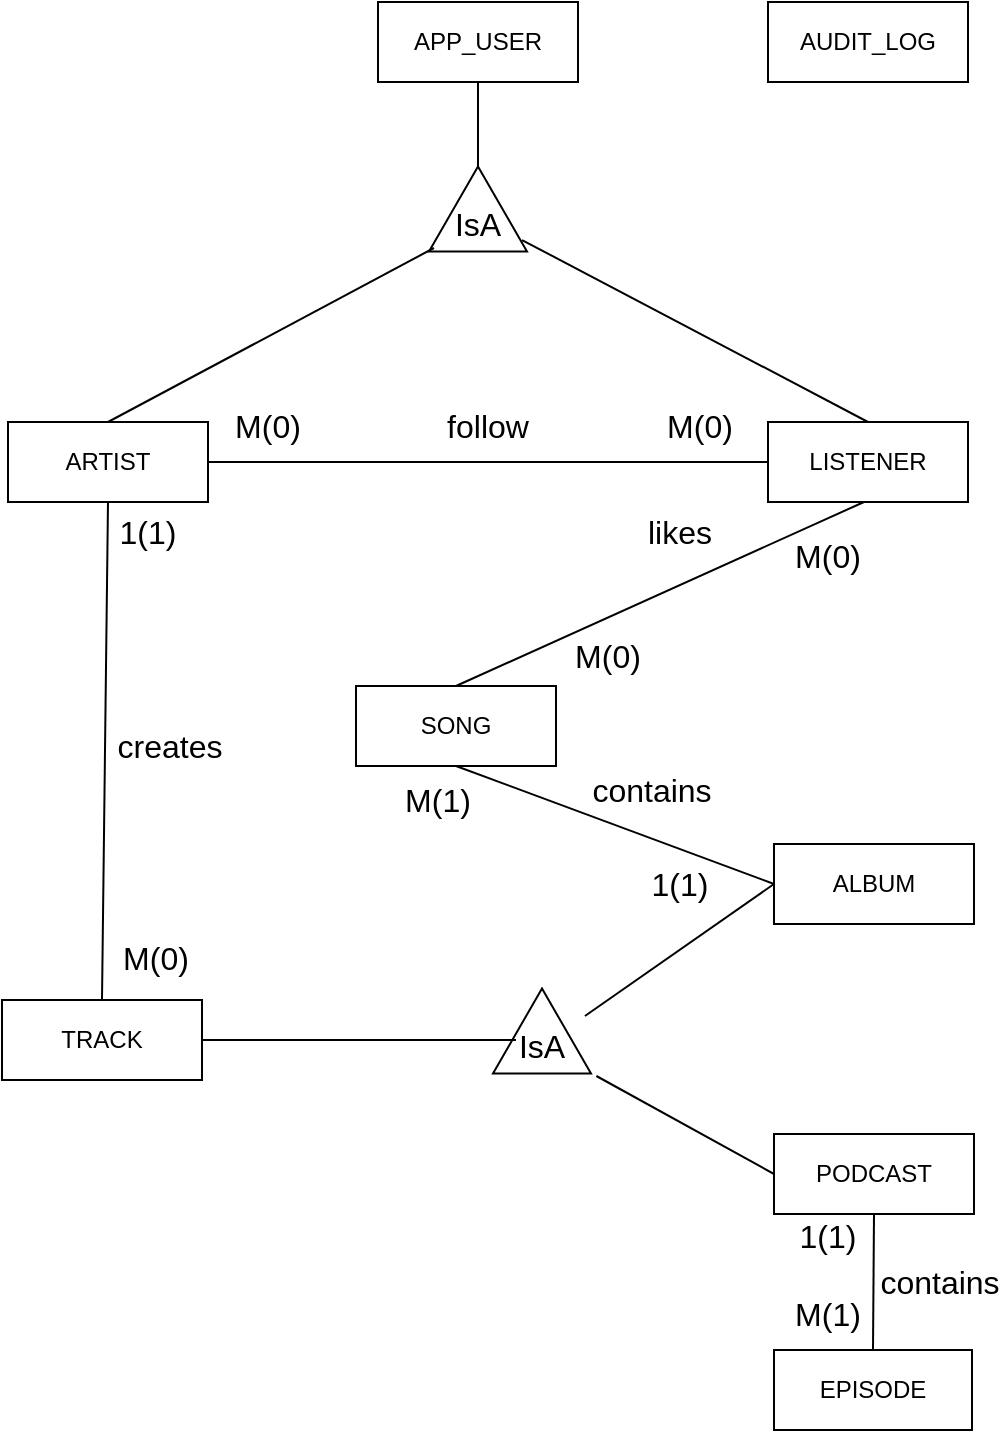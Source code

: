 <mxfile version="24.3.1" type="device" pages="2">
  <diagram name="E/R Diagram" id="OQEjHUkl1IwofG7Pg3NK">
    <mxGraphModel dx="704" dy="814" grid="0" gridSize="10" guides="1" tooltips="1" connect="1" arrows="1" fold="1" page="0" pageScale="1" pageWidth="827" pageHeight="1169" math="0" shadow="0">
      <root>
        <mxCell id="0" />
        <mxCell id="1" parent="0" />
        <mxCell id="DgBOl0pBe3Ew6FHPL2E4-2" value="APP_USER" style="whiteSpace=wrap;html=1;align=center;" parent="1" vertex="1">
          <mxGeometry x="256" y="-260" width="100" height="40" as="geometry" />
        </mxCell>
        <mxCell id="DgBOl0pBe3Ew6FHPL2E4-3" value="AUDIT_LOG" style="whiteSpace=wrap;html=1;align=center;" parent="1" vertex="1">
          <mxGeometry x="451" y="-260" width="100" height="40" as="geometry" />
        </mxCell>
        <mxCell id="DgBOl0pBe3Ew6FHPL2E4-4" value="TRACK" style="whiteSpace=wrap;html=1;align=center;" parent="1" vertex="1">
          <mxGeometry x="68" y="239" width="100" height="40" as="geometry" />
        </mxCell>
        <mxCell id="DgBOl0pBe3Ew6FHPL2E4-6" value="" style="triangle;whiteSpace=wrap;html=1;rotation=-90;" parent="1" vertex="1">
          <mxGeometry x="316.75" y="230" width="42.5" height="49" as="geometry" />
        </mxCell>
        <mxCell id="DgBOl0pBe3Ew6FHPL2E4-7" value="IsA" style="text;html=1;align=center;verticalAlign=middle;whiteSpace=wrap;rounded=0;fontSize=16;" parent="1" vertex="1">
          <mxGeometry x="308" y="247" width="60" height="30" as="geometry" />
        </mxCell>
        <mxCell id="DgBOl0pBe3Ew6FHPL2E4-8" value="ARTIST" style="whiteSpace=wrap;html=1;align=center;" parent="1" vertex="1">
          <mxGeometry x="71" y="-50" width="100" height="40" as="geometry" />
        </mxCell>
        <mxCell id="DgBOl0pBe3Ew6FHPL2E4-11" value="" style="endArrow=none;html=1;rounded=0;fontSize=12;startSize=8;endSize=8;curved=1;exitX=0.5;exitY=1;exitDx=0;exitDy=0;entryX=0.5;entryY=0;entryDx=0;entryDy=0;" parent="1" source="DgBOl0pBe3Ew6FHPL2E4-8" target="DgBOl0pBe3Ew6FHPL2E4-4" edge="1">
          <mxGeometry relative="1" as="geometry">
            <mxPoint x="120" y="200" as="sourcePoint" />
            <mxPoint x="280" y="200" as="targetPoint" />
          </mxGeometry>
        </mxCell>
        <mxCell id="DgBOl0pBe3Ew6FHPL2E4-12" value="1(1)" style="text;html=1;align=center;verticalAlign=middle;whiteSpace=wrap;rounded=0;fontSize=16;" parent="1" vertex="1">
          <mxGeometry x="111" y="-10" width="60" height="30" as="geometry" />
        </mxCell>
        <mxCell id="DgBOl0pBe3Ew6FHPL2E4-14" value="M(0)" style="text;html=1;align=center;verticalAlign=middle;whiteSpace=wrap;rounded=0;fontSize=16;" parent="1" vertex="1">
          <mxGeometry x="115" y="203" width="60" height="30" as="geometry" />
        </mxCell>
        <mxCell id="DgBOl0pBe3Ew6FHPL2E4-16" value="PODCAST" style="whiteSpace=wrap;html=1;align=center;" parent="1" vertex="1">
          <mxGeometry x="454" y="306" width="100" height="40" as="geometry" />
        </mxCell>
        <mxCell id="DgBOl0pBe3Ew6FHPL2E4-17" value="ALBUM" style="whiteSpace=wrap;html=1;align=center;" parent="1" vertex="1">
          <mxGeometry x="454" y="161" width="100" height="40" as="geometry" />
        </mxCell>
        <mxCell id="DgBOl0pBe3Ew6FHPL2E4-19" value="LISTENER" style="whiteSpace=wrap;html=1;align=center;" parent="1" vertex="1">
          <mxGeometry x="451" y="-50" width="100" height="40" as="geometry" />
        </mxCell>
        <mxCell id="DgBOl0pBe3Ew6FHPL2E4-20" value="" style="triangle;whiteSpace=wrap;html=1;rotation=-90;" parent="1" vertex="1">
          <mxGeometry x="284.75" y="-181" width="42.5" height="49" as="geometry" />
        </mxCell>
        <mxCell id="DgBOl0pBe3Ew6FHPL2E4-21" value="IsA" style="text;html=1;align=center;verticalAlign=middle;whiteSpace=wrap;rounded=0;fontSize=16;" parent="1" vertex="1">
          <mxGeometry x="276" y="-164" width="60" height="30" as="geometry" />
        </mxCell>
        <mxCell id="DgBOl0pBe3Ew6FHPL2E4-24" value="" style="endArrow=none;html=1;rounded=0;fontSize=12;startSize=8;endSize=8;curved=1;exitX=0.5;exitY=1;exitDx=0;exitDy=0;entryX=1;entryY=0.5;entryDx=0;entryDy=0;" parent="1" source="DgBOl0pBe3Ew6FHPL2E4-2" target="DgBOl0pBe3Ew6FHPL2E4-20" edge="1">
          <mxGeometry relative="1" as="geometry">
            <mxPoint x="104" y="21" as="sourcePoint" />
            <mxPoint x="264" y="21" as="targetPoint" />
          </mxGeometry>
        </mxCell>
        <mxCell id="DgBOl0pBe3Ew6FHPL2E4-25" value="" style="endArrow=none;html=1;rounded=0;fontSize=12;startSize=8;endSize=8;curved=1;exitX=0.133;exitY=0.9;exitDx=0;exitDy=0;exitPerimeter=0;entryX=0.5;entryY=0;entryDx=0;entryDy=0;" parent="1" source="DgBOl0pBe3Ew6FHPL2E4-21" target="DgBOl0pBe3Ew6FHPL2E4-8" edge="1">
          <mxGeometry relative="1" as="geometry">
            <mxPoint x="162" y="-149" as="sourcePoint" />
            <mxPoint x="264" y="21" as="targetPoint" />
          </mxGeometry>
        </mxCell>
        <mxCell id="DgBOl0pBe3Ew6FHPL2E4-27" value="" style="endArrow=none;html=1;rounded=0;fontSize=12;startSize=8;endSize=8;curved=1;exitX=0.867;exitY=0.767;exitDx=0;exitDy=0;exitPerimeter=0;entryX=0.5;entryY=0;entryDx=0;entryDy=0;" parent="1" source="DgBOl0pBe3Ew6FHPL2E4-21" target="DgBOl0pBe3Ew6FHPL2E4-19" edge="1">
          <mxGeometry relative="1" as="geometry">
            <mxPoint x="309" y="-24" as="sourcePoint" />
            <mxPoint x="504" y="-69" as="targetPoint" />
          </mxGeometry>
        </mxCell>
        <mxCell id="DgBOl0pBe3Ew6FHPL2E4-28" value="creates" style="text;html=1;align=center;verticalAlign=middle;whiteSpace=wrap;rounded=0;fontSize=16;" parent="1" vertex="1">
          <mxGeometry x="122" y="97" width="60" height="30" as="geometry" />
        </mxCell>
        <mxCell id="DgBOl0pBe3Ew6FHPL2E4-32" value="EPISODE" style="whiteSpace=wrap;html=1;align=center;" parent="1" vertex="1">
          <mxGeometry x="454" y="414" width="99" height="40" as="geometry" />
        </mxCell>
        <mxCell id="DgBOl0pBe3Ew6FHPL2E4-34" value="contains" style="text;html=1;align=center;verticalAlign=middle;whiteSpace=wrap;rounded=0;fontSize=16;" parent="1" vertex="1">
          <mxGeometry x="363" y="119" width="60" height="30" as="geometry" />
        </mxCell>
        <mxCell id="DgBOl0pBe3Ew6FHPL2E4-35" value="SONG" style="whiteSpace=wrap;html=1;align=center;" parent="1" vertex="1">
          <mxGeometry x="245" y="82" width="100" height="40" as="geometry" />
        </mxCell>
        <mxCell id="DgBOl0pBe3Ew6FHPL2E4-36" value="" style="endArrow=none;html=1;rounded=0;fontSize=12;startSize=8;endSize=8;curved=1;entryX=0;entryY=0.5;entryDx=0;entryDy=0;exitX=0.5;exitY=1;exitDx=0;exitDy=0;" parent="1" source="DgBOl0pBe3Ew6FHPL2E4-35" target="DgBOl0pBe3Ew6FHPL2E4-17" edge="1">
          <mxGeometry relative="1" as="geometry">
            <mxPoint x="303" y="158" as="sourcePoint" />
            <mxPoint x="264" y="154" as="targetPoint" />
          </mxGeometry>
        </mxCell>
        <mxCell id="DgBOl0pBe3Ew6FHPL2E4-39" value="contains" style="text;html=1;align=center;verticalAlign=middle;whiteSpace=wrap;rounded=0;fontSize=16;" parent="1" vertex="1">
          <mxGeometry x="507" y="365" width="60" height="30" as="geometry" />
        </mxCell>
        <mxCell id="DgBOl0pBe3Ew6FHPL2E4-42" value="M(1)" style="text;html=1;align=center;verticalAlign=middle;whiteSpace=wrap;rounded=0;fontSize=16;" parent="1" vertex="1">
          <mxGeometry x="451" y="381" width="60" height="30" as="geometry" />
        </mxCell>
        <mxCell id="DgBOl0pBe3Ew6FHPL2E4-44" value="M(0)" style="text;html=1;align=center;verticalAlign=middle;whiteSpace=wrap;rounded=0;fontSize=16;" parent="1" vertex="1">
          <mxGeometry x="341" y="52" width="60" height="30" as="geometry" />
        </mxCell>
        <mxCell id="DgBOl0pBe3Ew6FHPL2E4-45" value="1(1)" style="text;html=1;align=center;verticalAlign=middle;whiteSpace=wrap;rounded=0;fontSize=16;" parent="1" vertex="1">
          <mxGeometry x="376.75" y="166" width="60" height="30" as="geometry" />
        </mxCell>
        <mxCell id="DgBOl0pBe3Ew6FHPL2E4-46" value="1(1)" style="text;html=1;align=center;verticalAlign=middle;whiteSpace=wrap;rounded=0;fontSize=16;" parent="1" vertex="1">
          <mxGeometry x="451" y="342" width="60" height="30" as="geometry" />
        </mxCell>
        <mxCell id="DgBOl0pBe3Ew6FHPL2E4-48" value="" style="endArrow=none;html=1;rounded=0;fontSize=12;startSize=8;endSize=8;curved=1;exitX=1;exitY=0.5;exitDx=0;exitDy=0;entryX=0;entryY=0.5;entryDx=0;entryDy=0;" parent="1" source="DgBOl0pBe3Ew6FHPL2E4-8" target="DgBOl0pBe3Ew6FHPL2E4-19" edge="1">
          <mxGeometry relative="1" as="geometry">
            <mxPoint x="227" y="114" as="sourcePoint" />
            <mxPoint x="387" y="114" as="targetPoint" />
          </mxGeometry>
        </mxCell>
        <mxCell id="DgBOl0pBe3Ew6FHPL2E4-49" value="follow" style="text;html=1;align=center;verticalAlign=middle;whiteSpace=wrap;rounded=0;fontSize=16;" parent="1" vertex="1">
          <mxGeometry x="281" y="-63" width="60" height="30" as="geometry" />
        </mxCell>
        <mxCell id="DgBOl0pBe3Ew6FHPL2E4-50" value="M(0)" style="text;html=1;align=center;verticalAlign=middle;whiteSpace=wrap;rounded=0;fontSize=16;" parent="1" vertex="1">
          <mxGeometry x="171" y="-63" width="60" height="30" as="geometry" />
        </mxCell>
        <mxCell id="DgBOl0pBe3Ew6FHPL2E4-51" value="M(0)" style="text;html=1;align=center;verticalAlign=middle;whiteSpace=wrap;rounded=0;fontSize=16;" parent="1" vertex="1">
          <mxGeometry x="387" y="-63" width="60" height="30" as="geometry" />
        </mxCell>
        <mxCell id="DgBOl0pBe3Ew6FHPL2E4-61" value="" style="endArrow=none;html=1;rounded=0;fontSize=12;startSize=8;endSize=8;curved=1;exitX=1;exitY=0.5;exitDx=0;exitDy=0;entryX=0.283;entryY=0.4;entryDx=0;entryDy=0;entryPerimeter=0;" parent="1" source="DgBOl0pBe3Ew6FHPL2E4-4" target="DgBOl0pBe3Ew6FHPL2E4-7" edge="1">
          <mxGeometry relative="1" as="geometry">
            <mxPoint x="239" y="200" as="sourcePoint" />
            <mxPoint x="399" y="200" as="targetPoint" />
          </mxGeometry>
        </mxCell>
        <mxCell id="DgBOl0pBe3Ew6FHPL2E4-62" value="" style="endArrow=none;html=1;rounded=0;fontSize=12;startSize=8;endSize=8;curved=1;entryX=0;entryY=0.5;entryDx=0;entryDy=0;" parent="1" source="DgBOl0pBe3Ew6FHPL2E4-7" target="DgBOl0pBe3Ew6FHPL2E4-17" edge="1">
          <mxGeometry relative="1" as="geometry">
            <mxPoint x="371" y="137" as="sourcePoint" />
            <mxPoint x="399" y="200" as="targetPoint" />
          </mxGeometry>
        </mxCell>
        <mxCell id="DgBOl0pBe3Ew6FHPL2E4-71" value="" style="endArrow=none;html=1;rounded=0;fontSize=12;startSize=8;endSize=8;curved=1;exitX=0;exitY=0.5;exitDx=0;exitDy=0;" parent="1" source="DgBOl0pBe3Ew6FHPL2E4-16" target="DgBOl0pBe3Ew6FHPL2E4-7" edge="1">
          <mxGeometry relative="1" as="geometry">
            <mxPoint x="239" y="200" as="sourcePoint" />
            <mxPoint x="399" y="200" as="targetPoint" />
          </mxGeometry>
        </mxCell>
        <mxCell id="DgBOl0pBe3Ew6FHPL2E4-74" value="likes" style="text;html=1;align=center;verticalAlign=middle;whiteSpace=wrap;rounded=0;fontSize=16;" parent="1" vertex="1">
          <mxGeometry x="376.75" y="-10" width="60" height="30" as="geometry" />
        </mxCell>
        <mxCell id="VRPCcUEetpurVZTlVMDN-4" value="" style="endArrow=none;html=1;rounded=0;fontSize=12;startSize=8;endSize=8;curved=1;exitX=0.5;exitY=0;exitDx=0;exitDy=0;entryX=0.5;entryY=1;entryDx=0;entryDy=0;" parent="1" source="DgBOl0pBe3Ew6FHPL2E4-32" target="DgBOl0pBe3Ew6FHPL2E4-16" edge="1">
          <mxGeometry relative="1" as="geometry">
            <mxPoint x="549" y="289" as="sourcePoint" />
            <mxPoint x="709" y="289" as="targetPoint" />
          </mxGeometry>
        </mxCell>
        <mxCell id="VRPCcUEetpurVZTlVMDN-5" value="" style="endArrow=none;html=1;rounded=0;fontSize=12;startSize=8;endSize=8;curved=1;exitX=0.5;exitY=0;exitDx=0;exitDy=0;entryX=0.48;entryY=1;entryDx=0;entryDy=0;entryPerimeter=0;" parent="1" source="DgBOl0pBe3Ew6FHPL2E4-35" target="DgBOl0pBe3Ew6FHPL2E4-19" edge="1">
          <mxGeometry relative="1" as="geometry">
            <mxPoint x="377" y="206" as="sourcePoint" />
            <mxPoint x="494" y="-12" as="targetPoint" />
          </mxGeometry>
        </mxCell>
        <mxCell id="VRPCcUEetpurVZTlVMDN-7" value="M(0)" style="text;html=1;align=center;verticalAlign=middle;whiteSpace=wrap;rounded=0;fontSize=16;" parent="1" vertex="1">
          <mxGeometry x="451" y="2" width="60" height="30" as="geometry" />
        </mxCell>
        <mxCell id="VRPCcUEetpurVZTlVMDN-8" value="M(1)" style="text;html=1;align=center;verticalAlign=middle;whiteSpace=wrap;rounded=0;fontSize=16;" parent="1" vertex="1">
          <mxGeometry x="256" y="124" width="60" height="30" as="geometry" />
        </mxCell>
      </root>
    </mxGraphModel>
  </diagram>
  <diagram id="fk4SAkXQeIqk5R-I0IuY" name="Conceptual Diagram">
    <mxGraphModel dx="2000" dy="942" grid="0" gridSize="10" guides="1" tooltips="1" connect="1" arrows="1" fold="1" page="0" pageScale="1" pageWidth="827" pageHeight="1169" math="0" shadow="0">
      <root>
        <mxCell id="0" />
        <mxCell id="1" parent="0" />
        <mxCell id="K4JKcgcU3BRSNvJfxW2r-1" value="APP_USER" style="shape=table;startSize=30;container=1;collapsible=1;childLayout=tableLayout;fixedRows=1;rowLines=0;fontStyle=1;align=center;resizeLast=1;html=1;" parent="1" vertex="1">
          <mxGeometry x="110" y="125" width="180" height="270" as="geometry" />
        </mxCell>
        <mxCell id="K4JKcgcU3BRSNvJfxW2r-2" value="" style="shape=tableRow;horizontal=0;startSize=0;swimlaneHead=0;swimlaneBody=0;fillColor=none;collapsible=0;dropTarget=0;points=[[0,0.5],[1,0.5]];portConstraint=eastwest;top=0;left=0;right=0;bottom=1;" parent="K4JKcgcU3BRSNvJfxW2r-1" vertex="1">
          <mxGeometry y="30" width="180" height="30" as="geometry" />
        </mxCell>
        <mxCell id="K4JKcgcU3BRSNvJfxW2r-3" value="PK" style="shape=partialRectangle;connectable=0;fillColor=none;top=0;left=0;bottom=0;right=0;fontStyle=1;overflow=hidden;whiteSpace=wrap;html=1;" parent="K4JKcgcU3BRSNvJfxW2r-2" vertex="1">
          <mxGeometry width="30" height="30" as="geometry">
            <mxRectangle width="30" height="30" as="alternateBounds" />
          </mxGeometry>
        </mxCell>
        <mxCell id="K4JKcgcU3BRSNvJfxW2r-4" value="user_id" style="shape=partialRectangle;connectable=0;fillColor=none;top=0;left=0;bottom=0;right=0;align=left;spacingLeft=6;fontStyle=5;overflow=hidden;whiteSpace=wrap;html=1;" parent="K4JKcgcU3BRSNvJfxW2r-2" vertex="1">
          <mxGeometry x="30" width="150" height="30" as="geometry">
            <mxRectangle width="150" height="30" as="alternateBounds" />
          </mxGeometry>
        </mxCell>
        <mxCell id="K4JKcgcU3BRSNvJfxW2r-5" value="" style="shape=tableRow;horizontal=0;startSize=0;swimlaneHead=0;swimlaneBody=0;fillColor=none;collapsible=0;dropTarget=0;points=[[0,0.5],[1,0.5]];portConstraint=eastwest;top=0;left=0;right=0;bottom=0;" parent="K4JKcgcU3BRSNvJfxW2r-1" vertex="1">
          <mxGeometry y="60" width="180" height="30" as="geometry" />
        </mxCell>
        <mxCell id="K4JKcgcU3BRSNvJfxW2r-6" value="" style="shape=partialRectangle;connectable=0;fillColor=none;top=0;left=0;bottom=0;right=0;editable=1;overflow=hidden;whiteSpace=wrap;html=1;" parent="K4JKcgcU3BRSNvJfxW2r-5" vertex="1">
          <mxGeometry width="30" height="30" as="geometry">
            <mxRectangle width="30" height="30" as="alternateBounds" />
          </mxGeometry>
        </mxCell>
        <mxCell id="K4JKcgcU3BRSNvJfxW2r-7" value="first_name" style="shape=partialRectangle;connectable=0;fillColor=none;top=0;left=0;bottom=0;right=0;align=left;spacingLeft=6;overflow=hidden;whiteSpace=wrap;html=1;" parent="K4JKcgcU3BRSNvJfxW2r-5" vertex="1">
          <mxGeometry x="30" width="150" height="30" as="geometry">
            <mxRectangle width="150" height="30" as="alternateBounds" />
          </mxGeometry>
        </mxCell>
        <mxCell id="K4JKcgcU3BRSNvJfxW2r-8" value="" style="shape=tableRow;horizontal=0;startSize=0;swimlaneHead=0;swimlaneBody=0;fillColor=none;collapsible=0;dropTarget=0;points=[[0,0.5],[1,0.5]];portConstraint=eastwest;top=0;left=0;right=0;bottom=0;" parent="K4JKcgcU3BRSNvJfxW2r-1" vertex="1">
          <mxGeometry y="90" width="180" height="30" as="geometry" />
        </mxCell>
        <mxCell id="K4JKcgcU3BRSNvJfxW2r-9" value="" style="shape=partialRectangle;connectable=0;fillColor=none;top=0;left=0;bottom=0;right=0;editable=1;overflow=hidden;whiteSpace=wrap;html=1;" parent="K4JKcgcU3BRSNvJfxW2r-8" vertex="1">
          <mxGeometry width="30" height="30" as="geometry">
            <mxRectangle width="30" height="30" as="alternateBounds" />
          </mxGeometry>
        </mxCell>
        <mxCell id="K4JKcgcU3BRSNvJfxW2r-10" value="last_name" style="shape=partialRectangle;connectable=0;fillColor=none;top=0;left=0;bottom=0;right=0;align=left;spacingLeft=6;overflow=hidden;whiteSpace=wrap;html=1;" parent="K4JKcgcU3BRSNvJfxW2r-8" vertex="1">
          <mxGeometry x="30" width="150" height="30" as="geometry">
            <mxRectangle width="150" height="30" as="alternateBounds" />
          </mxGeometry>
        </mxCell>
        <mxCell id="K4JKcgcU3BRSNvJfxW2r-11" value="" style="shape=tableRow;horizontal=0;startSize=0;swimlaneHead=0;swimlaneBody=0;fillColor=none;collapsible=0;dropTarget=0;points=[[0,0.5],[1,0.5]];portConstraint=eastwest;top=0;left=0;right=0;bottom=0;" parent="K4JKcgcU3BRSNvJfxW2r-1" vertex="1">
          <mxGeometry y="120" width="180" height="30" as="geometry" />
        </mxCell>
        <mxCell id="K4JKcgcU3BRSNvJfxW2r-12" value="" style="shape=partialRectangle;connectable=0;fillColor=none;top=0;left=0;bottom=0;right=0;editable=1;overflow=hidden;whiteSpace=wrap;html=1;" parent="K4JKcgcU3BRSNvJfxW2r-11" vertex="1">
          <mxGeometry width="30" height="30" as="geometry">
            <mxRectangle width="30" height="30" as="alternateBounds" />
          </mxGeometry>
        </mxCell>
        <mxCell id="K4JKcgcU3BRSNvJfxW2r-13" value="email" style="shape=partialRectangle;connectable=0;fillColor=none;top=0;left=0;bottom=0;right=0;align=left;spacingLeft=6;overflow=hidden;whiteSpace=wrap;html=1;" parent="K4JKcgcU3BRSNvJfxW2r-11" vertex="1">
          <mxGeometry x="30" width="150" height="30" as="geometry">
            <mxRectangle width="150" height="30" as="alternateBounds" />
          </mxGeometry>
        </mxCell>
        <mxCell id="K4JKcgcU3BRSNvJfxW2r-15" value="" style="shape=tableRow;horizontal=0;startSize=0;swimlaneHead=0;swimlaneBody=0;fillColor=none;collapsible=0;dropTarget=0;points=[[0,0.5],[1,0.5]];portConstraint=eastwest;top=0;left=0;right=0;bottom=0;" parent="K4JKcgcU3BRSNvJfxW2r-1" vertex="1">
          <mxGeometry y="150" width="180" height="30" as="geometry" />
        </mxCell>
        <mxCell id="K4JKcgcU3BRSNvJfxW2r-16" value="" style="shape=partialRectangle;connectable=0;fillColor=none;top=0;left=0;bottom=0;right=0;editable=1;overflow=hidden;" parent="K4JKcgcU3BRSNvJfxW2r-15" vertex="1">
          <mxGeometry width="30" height="30" as="geometry">
            <mxRectangle width="30" height="30" as="alternateBounds" />
          </mxGeometry>
        </mxCell>
        <mxCell id="K4JKcgcU3BRSNvJfxW2r-17" value="username" style="shape=partialRectangle;connectable=0;fillColor=none;top=0;left=0;bottom=0;right=0;align=left;spacingLeft=6;overflow=hidden;" parent="K4JKcgcU3BRSNvJfxW2r-15" vertex="1">
          <mxGeometry x="30" width="150" height="30" as="geometry">
            <mxRectangle width="150" height="30" as="alternateBounds" />
          </mxGeometry>
        </mxCell>
        <mxCell id="K4JKcgcU3BRSNvJfxW2r-129" value="" style="shape=tableRow;horizontal=0;startSize=0;swimlaneHead=0;swimlaneBody=0;fillColor=none;collapsible=0;dropTarget=0;points=[[0,0.5],[1,0.5]];portConstraint=eastwest;top=0;left=0;right=0;bottom=0;" parent="K4JKcgcU3BRSNvJfxW2r-1" vertex="1">
          <mxGeometry y="180" width="180" height="30" as="geometry" />
        </mxCell>
        <mxCell id="K4JKcgcU3BRSNvJfxW2r-130" value="" style="shape=partialRectangle;connectable=0;fillColor=none;top=0;left=0;bottom=0;right=0;editable=1;overflow=hidden;" parent="K4JKcgcU3BRSNvJfxW2r-129" vertex="1">
          <mxGeometry width="30" height="30" as="geometry">
            <mxRectangle width="30" height="30" as="alternateBounds" />
          </mxGeometry>
        </mxCell>
        <mxCell id="K4JKcgcU3BRSNvJfxW2r-131" value="profile_pic" style="shape=partialRectangle;connectable=0;fillColor=none;top=0;left=0;bottom=0;right=0;align=left;spacingLeft=6;overflow=hidden;" parent="K4JKcgcU3BRSNvJfxW2r-129" vertex="1">
          <mxGeometry x="30" width="150" height="30" as="geometry">
            <mxRectangle width="150" height="30" as="alternateBounds" />
          </mxGeometry>
        </mxCell>
        <mxCell id="K4JKcgcU3BRSNvJfxW2r-19" value="" style="shape=tableRow;horizontal=0;startSize=0;swimlaneHead=0;swimlaneBody=0;fillColor=none;collapsible=0;dropTarget=0;points=[[0,0.5],[1,0.5]];portConstraint=eastwest;top=0;left=0;right=0;bottom=0;" parent="K4JKcgcU3BRSNvJfxW2r-1" vertex="1">
          <mxGeometry y="210" width="180" height="30" as="geometry" />
        </mxCell>
        <mxCell id="K4JKcgcU3BRSNvJfxW2r-20" value="" style="shape=partialRectangle;connectable=0;fillColor=none;top=0;left=0;bottom=0;right=0;editable=1;overflow=hidden;" parent="K4JKcgcU3BRSNvJfxW2r-19" vertex="1">
          <mxGeometry width="30" height="30" as="geometry">
            <mxRectangle width="30" height="30" as="alternateBounds" />
          </mxGeometry>
        </mxCell>
        <mxCell id="K4JKcgcU3BRSNvJfxW2r-21" value="register_date" style="shape=partialRectangle;connectable=0;fillColor=none;top=0;left=0;bottom=0;right=0;align=left;spacingLeft=6;overflow=hidden;" parent="K4JKcgcU3BRSNvJfxW2r-19" vertex="1">
          <mxGeometry x="30" width="150" height="30" as="geometry">
            <mxRectangle width="150" height="30" as="alternateBounds" />
          </mxGeometry>
        </mxCell>
        <mxCell id="K4JKcgcU3BRSNvJfxW2r-23" value="" style="shape=tableRow;horizontal=0;startSize=0;swimlaneHead=0;swimlaneBody=0;fillColor=none;collapsible=0;dropTarget=0;points=[[0,0.5],[1,0.5]];portConstraint=eastwest;top=0;left=0;right=0;bottom=0;" parent="K4JKcgcU3BRSNvJfxW2r-1" vertex="1">
          <mxGeometry y="240" width="180" height="30" as="geometry" />
        </mxCell>
        <mxCell id="K4JKcgcU3BRSNvJfxW2r-24" value="" style="shape=partialRectangle;connectable=0;fillColor=none;top=0;left=0;bottom=0;right=0;editable=1;overflow=hidden;" parent="K4JKcgcU3BRSNvJfxW2r-23" vertex="1">
          <mxGeometry width="30" height="30" as="geometry">
            <mxRectangle width="30" height="30" as="alternateBounds" />
          </mxGeometry>
        </mxCell>
        <mxCell id="K4JKcgcU3BRSNvJfxW2r-25" value="phone_number" style="shape=partialRectangle;connectable=0;fillColor=none;top=0;left=0;bottom=0;right=0;align=left;spacingLeft=6;overflow=hidden;" parent="K4JKcgcU3BRSNvJfxW2r-23" vertex="1">
          <mxGeometry x="30" width="150" height="30" as="geometry">
            <mxRectangle width="150" height="30" as="alternateBounds" />
          </mxGeometry>
        </mxCell>
        <mxCell id="K4JKcgcU3BRSNvJfxW2r-47" value="TRACK" style="shape=table;startSize=30;container=1;collapsible=1;childLayout=tableLayout;fixedRows=1;rowLines=0;fontStyle=1;align=center;resizeLast=1;html=1;" parent="1" vertex="1">
          <mxGeometry x="-191" y="1088" width="180" height="180" as="geometry" />
        </mxCell>
        <mxCell id="K4JKcgcU3BRSNvJfxW2r-48" value="" style="shape=tableRow;horizontal=0;startSize=0;swimlaneHead=0;swimlaneBody=0;fillColor=none;collapsible=0;dropTarget=0;points=[[0,0.5],[1,0.5]];portConstraint=eastwest;top=0;left=0;right=0;bottom=1;" parent="K4JKcgcU3BRSNvJfxW2r-47" vertex="1">
          <mxGeometry y="30" width="180" height="30" as="geometry" />
        </mxCell>
        <mxCell id="K4JKcgcU3BRSNvJfxW2r-49" value="PK" style="shape=partialRectangle;connectable=0;fillColor=none;top=0;left=0;bottom=0;right=0;fontStyle=1;overflow=hidden;whiteSpace=wrap;html=1;" parent="K4JKcgcU3BRSNvJfxW2r-48" vertex="1">
          <mxGeometry width="30" height="30" as="geometry">
            <mxRectangle width="30" height="30" as="alternateBounds" />
          </mxGeometry>
        </mxCell>
        <mxCell id="K4JKcgcU3BRSNvJfxW2r-50" value="track_id" style="shape=partialRectangle;connectable=0;fillColor=none;top=0;left=0;bottom=0;right=0;align=left;spacingLeft=6;fontStyle=5;overflow=hidden;whiteSpace=wrap;html=1;" parent="K4JKcgcU3BRSNvJfxW2r-48" vertex="1">
          <mxGeometry x="30" width="150" height="30" as="geometry">
            <mxRectangle width="150" height="30" as="alternateBounds" />
          </mxGeometry>
        </mxCell>
        <mxCell id="K4JKcgcU3BRSNvJfxW2r-65" value="" style="shape=tableRow;horizontal=0;startSize=0;swimlaneHead=0;swimlaneBody=0;fillColor=none;collapsible=0;dropTarget=0;points=[[0,0.5],[1,0.5]];portConstraint=eastwest;top=0;left=0;right=0;bottom=0;" parent="K4JKcgcU3BRSNvJfxW2r-47" vertex="1">
          <mxGeometry y="60" width="180" height="30" as="geometry" />
        </mxCell>
        <mxCell id="K4JKcgcU3BRSNvJfxW2r-66" value="FK" style="shape=partialRectangle;connectable=0;fillColor=none;top=0;left=0;bottom=0;right=0;fontStyle=0;overflow=hidden;whiteSpace=wrap;html=1;" parent="K4JKcgcU3BRSNvJfxW2r-65" vertex="1">
          <mxGeometry width="30" height="30" as="geometry">
            <mxRectangle width="30" height="30" as="alternateBounds" />
          </mxGeometry>
        </mxCell>
        <mxCell id="K4JKcgcU3BRSNvJfxW2r-67" value="artist_id" style="shape=partialRectangle;connectable=0;fillColor=none;top=0;left=0;bottom=0;right=0;align=left;spacingLeft=6;fontStyle=0;overflow=hidden;whiteSpace=wrap;html=1;" parent="K4JKcgcU3BRSNvJfxW2r-65" vertex="1">
          <mxGeometry x="30" width="150" height="30" as="geometry">
            <mxRectangle width="150" height="30" as="alternateBounds" />
          </mxGeometry>
        </mxCell>
        <mxCell id="K4JKcgcU3BRSNvJfxW2r-51" value="" style="shape=tableRow;horizontal=0;startSize=0;swimlaneHead=0;swimlaneBody=0;fillColor=none;collapsible=0;dropTarget=0;points=[[0,0.5],[1,0.5]];portConstraint=eastwest;top=0;left=0;right=0;bottom=0;" parent="K4JKcgcU3BRSNvJfxW2r-47" vertex="1">
          <mxGeometry y="90" width="180" height="30" as="geometry" />
        </mxCell>
        <mxCell id="K4JKcgcU3BRSNvJfxW2r-52" value="" style="shape=partialRectangle;connectable=0;fillColor=none;top=0;left=0;bottom=0;right=0;editable=1;overflow=hidden;whiteSpace=wrap;html=1;" parent="K4JKcgcU3BRSNvJfxW2r-51" vertex="1">
          <mxGeometry width="30" height="30" as="geometry">
            <mxRectangle width="30" height="30" as="alternateBounds" />
          </mxGeometry>
        </mxCell>
        <mxCell id="K4JKcgcU3BRSNvJfxW2r-53" value="name" style="shape=partialRectangle;connectable=0;fillColor=none;top=0;left=0;bottom=0;right=0;align=left;spacingLeft=6;overflow=hidden;whiteSpace=wrap;html=1;" parent="K4JKcgcU3BRSNvJfxW2r-51" vertex="1">
          <mxGeometry x="30" width="150" height="30" as="geometry">
            <mxRectangle width="150" height="30" as="alternateBounds" />
          </mxGeometry>
        </mxCell>
        <mxCell id="K4JKcgcU3BRSNvJfxW2r-54" value="" style="shape=tableRow;horizontal=0;startSize=0;swimlaneHead=0;swimlaneBody=0;fillColor=none;collapsible=0;dropTarget=0;points=[[0,0.5],[1,0.5]];portConstraint=eastwest;top=0;left=0;right=0;bottom=0;" parent="K4JKcgcU3BRSNvJfxW2r-47" vertex="1">
          <mxGeometry y="120" width="180" height="30" as="geometry" />
        </mxCell>
        <mxCell id="K4JKcgcU3BRSNvJfxW2r-55" value="" style="shape=partialRectangle;connectable=0;fillColor=none;top=0;left=0;bottom=0;right=0;editable=1;overflow=hidden;whiteSpace=wrap;html=1;" parent="K4JKcgcU3BRSNvJfxW2r-54" vertex="1">
          <mxGeometry width="30" height="30" as="geometry">
            <mxRectangle width="30" height="30" as="alternateBounds" />
          </mxGeometry>
        </mxCell>
        <mxCell id="K4JKcgcU3BRSNvJfxW2r-56" value="picture" style="shape=partialRectangle;connectable=0;fillColor=none;top=0;left=0;bottom=0;right=0;align=left;spacingLeft=6;overflow=hidden;whiteSpace=wrap;html=1;" parent="K4JKcgcU3BRSNvJfxW2r-54" vertex="1">
          <mxGeometry x="30" width="150" height="30" as="geometry">
            <mxRectangle width="150" height="30" as="alternateBounds" />
          </mxGeometry>
        </mxCell>
        <mxCell id="K4JKcgcU3BRSNvJfxW2r-57" value="" style="shape=tableRow;horizontal=0;startSize=0;swimlaneHead=0;swimlaneBody=0;fillColor=none;collapsible=0;dropTarget=0;points=[[0,0.5],[1,0.5]];portConstraint=eastwest;top=0;left=0;right=0;bottom=0;" parent="K4JKcgcU3BRSNvJfxW2r-47" vertex="1">
          <mxGeometry y="150" width="180" height="30" as="geometry" />
        </mxCell>
        <mxCell id="K4JKcgcU3BRSNvJfxW2r-58" value="" style="shape=partialRectangle;connectable=0;fillColor=none;top=0;left=0;bottom=0;right=0;editable=1;overflow=hidden;whiteSpace=wrap;html=1;" parent="K4JKcgcU3BRSNvJfxW2r-57" vertex="1">
          <mxGeometry width="30" height="30" as="geometry">
            <mxRectangle width="30" height="30" as="alternateBounds" />
          </mxGeometry>
        </mxCell>
        <mxCell id="K4JKcgcU3BRSNvJfxW2r-59" value="release_date" style="shape=partialRectangle;connectable=0;fillColor=none;top=0;left=0;bottom=0;right=0;align=left;spacingLeft=6;overflow=hidden;whiteSpace=wrap;html=1;" parent="K4JKcgcU3BRSNvJfxW2r-57" vertex="1">
          <mxGeometry x="30" width="150" height="30" as="geometry">
            <mxRectangle width="150" height="30" as="alternateBounds" />
          </mxGeometry>
        </mxCell>
        <mxCell id="K4JKcgcU3BRSNvJfxW2r-69" value="" style="endArrow=none;html=1;rounded=0;fontSize=12;startSize=8;endSize=8;curved=1;entryX=0.487;entryY=1.014;entryDx=0;entryDy=0;entryPerimeter=0;exitX=0.5;exitY=0;exitDx=0;exitDy=0;" parent="1" source="K4JKcgcU3BRSNvJfxW2r-70" target="K4JKcgcU3BRSNvJfxW2r-23" edge="1">
          <mxGeometry relative="1" as="geometry">
            <mxPoint x="-44" y="509" as="sourcePoint" />
            <mxPoint x="336" y="497" as="targetPoint" />
          </mxGeometry>
        </mxCell>
        <mxCell id="K4JKcgcU3BRSNvJfxW2r-70" value="ARTIST" style="shape=table;startSize=30;container=1;collapsible=1;childLayout=tableLayout;fixedRows=1;rowLines=0;fontStyle=1;align=center;resizeLast=1;html=1;" parent="1" vertex="1">
          <mxGeometry x="-191" y="500" width="180" height="210" as="geometry" />
        </mxCell>
        <mxCell id="K4JKcgcU3BRSNvJfxW2r-71" value="" style="shape=tableRow;horizontal=0;startSize=0;swimlaneHead=0;swimlaneBody=0;fillColor=none;collapsible=0;dropTarget=0;points=[[0,0.5],[1,0.5]];portConstraint=eastwest;top=0;left=0;right=0;bottom=1;" parent="K4JKcgcU3BRSNvJfxW2r-70" vertex="1">
          <mxGeometry y="30" width="180" height="30" as="geometry" />
        </mxCell>
        <mxCell id="K4JKcgcU3BRSNvJfxW2r-72" value="PK" style="shape=partialRectangle;connectable=0;fillColor=none;top=0;left=0;bottom=0;right=0;fontStyle=1;overflow=hidden;whiteSpace=wrap;html=1;" parent="K4JKcgcU3BRSNvJfxW2r-71" vertex="1">
          <mxGeometry width="30" height="30" as="geometry">
            <mxRectangle width="30" height="30" as="alternateBounds" />
          </mxGeometry>
        </mxCell>
        <mxCell id="K4JKcgcU3BRSNvJfxW2r-73" value="artist_id" style="shape=partialRectangle;connectable=0;fillColor=none;top=0;left=0;bottom=0;right=0;align=left;spacingLeft=6;fontStyle=5;overflow=hidden;whiteSpace=wrap;html=1;" parent="K4JKcgcU3BRSNvJfxW2r-71" vertex="1">
          <mxGeometry x="30" width="150" height="30" as="geometry">
            <mxRectangle width="150" height="30" as="alternateBounds" />
          </mxGeometry>
        </mxCell>
        <mxCell id="K4JKcgcU3BRSNvJfxW2r-84" value="" style="shape=tableRow;horizontal=0;startSize=0;swimlaneHead=0;swimlaneBody=0;fillColor=none;collapsible=0;dropTarget=0;points=[[0,0.5],[1,0.5]];portConstraint=eastwest;top=0;left=0;right=0;bottom=0;" parent="K4JKcgcU3BRSNvJfxW2r-70" vertex="1">
          <mxGeometry y="60" width="180" height="30" as="geometry" />
        </mxCell>
        <mxCell id="K4JKcgcU3BRSNvJfxW2r-85" value="FK" style="shape=partialRectangle;connectable=0;fillColor=none;top=0;left=0;bottom=0;right=0;fontStyle=0;overflow=hidden;whiteSpace=wrap;html=1;" parent="K4JKcgcU3BRSNvJfxW2r-84" vertex="1">
          <mxGeometry width="30" height="30" as="geometry">
            <mxRectangle width="30" height="30" as="alternateBounds" />
          </mxGeometry>
        </mxCell>
        <mxCell id="K4JKcgcU3BRSNvJfxW2r-86" value="user_id" style="shape=partialRectangle;connectable=0;fillColor=none;top=0;left=0;bottom=0;right=0;align=left;spacingLeft=6;fontStyle=0;overflow=hidden;whiteSpace=wrap;html=1;" parent="K4JKcgcU3BRSNvJfxW2r-84" vertex="1">
          <mxGeometry x="30" width="150" height="30" as="geometry">
            <mxRectangle width="150" height="30" as="alternateBounds" />
          </mxGeometry>
        </mxCell>
        <mxCell id="K4JKcgcU3BRSNvJfxW2r-74" value="" style="shape=tableRow;horizontal=0;startSize=0;swimlaneHead=0;swimlaneBody=0;fillColor=none;collapsible=0;dropTarget=0;points=[[0,0.5],[1,0.5]];portConstraint=eastwest;top=0;left=0;right=0;bottom=0;" parent="K4JKcgcU3BRSNvJfxW2r-70" vertex="1">
          <mxGeometry y="90" width="180" height="30" as="geometry" />
        </mxCell>
        <mxCell id="K4JKcgcU3BRSNvJfxW2r-75" value="" style="shape=partialRectangle;connectable=0;fillColor=none;top=0;left=0;bottom=0;right=0;editable=1;overflow=hidden;whiteSpace=wrap;html=1;" parent="K4JKcgcU3BRSNvJfxW2r-74" vertex="1">
          <mxGeometry width="30" height="30" as="geometry">
            <mxRectangle width="30" height="30" as="alternateBounds" />
          </mxGeometry>
        </mxCell>
        <mxCell id="K4JKcgcU3BRSNvJfxW2r-76" value="description" style="shape=partialRectangle;connectable=0;fillColor=none;top=0;left=0;bottom=0;right=0;align=left;spacingLeft=6;overflow=hidden;whiteSpace=wrap;html=1;" parent="K4JKcgcU3BRSNvJfxW2r-74" vertex="1">
          <mxGeometry x="30" width="150" height="30" as="geometry">
            <mxRectangle width="150" height="30" as="alternateBounds" />
          </mxGeometry>
        </mxCell>
        <mxCell id="K4JKcgcU3BRSNvJfxW2r-77" value="" style="shape=tableRow;horizontal=0;startSize=0;swimlaneHead=0;swimlaneBody=0;fillColor=none;collapsible=0;dropTarget=0;points=[[0,0.5],[1,0.5]];portConstraint=eastwest;top=0;left=0;right=0;bottom=0;" parent="K4JKcgcU3BRSNvJfxW2r-70" vertex="1">
          <mxGeometry y="120" width="180" height="30" as="geometry" />
        </mxCell>
        <mxCell id="K4JKcgcU3BRSNvJfxW2r-78" value="" style="shape=partialRectangle;connectable=0;fillColor=none;top=0;left=0;bottom=0;right=0;editable=1;overflow=hidden;whiteSpace=wrap;html=1;" parent="K4JKcgcU3BRSNvJfxW2r-77" vertex="1">
          <mxGeometry width="30" height="30" as="geometry">
            <mxRectangle width="30" height="30" as="alternateBounds" />
          </mxGeometry>
        </mxCell>
        <mxCell id="K4JKcgcU3BRSNvJfxW2r-79" value="monthly_listeners" style="shape=partialRectangle;connectable=0;fillColor=none;top=0;left=0;bottom=0;right=0;align=left;spacingLeft=6;overflow=hidden;whiteSpace=wrap;html=1;" parent="K4JKcgcU3BRSNvJfxW2r-77" vertex="1">
          <mxGeometry x="30" width="150" height="30" as="geometry">
            <mxRectangle width="150" height="30" as="alternateBounds" />
          </mxGeometry>
        </mxCell>
        <mxCell id="K4JKcgcU3BRSNvJfxW2r-80" value="" style="shape=tableRow;horizontal=0;startSize=0;swimlaneHead=0;swimlaneBody=0;fillColor=none;collapsible=0;dropTarget=0;points=[[0,0.5],[1,0.5]];portConstraint=eastwest;top=0;left=0;right=0;bottom=0;" parent="K4JKcgcU3BRSNvJfxW2r-70" vertex="1">
          <mxGeometry y="150" width="180" height="30" as="geometry" />
        </mxCell>
        <mxCell id="K4JKcgcU3BRSNvJfxW2r-81" value="" style="shape=partialRectangle;connectable=0;fillColor=none;top=0;left=0;bottom=0;right=0;editable=1;overflow=hidden;whiteSpace=wrap;html=1;" parent="K4JKcgcU3BRSNvJfxW2r-80" vertex="1">
          <mxGeometry width="30" height="30" as="geometry">
            <mxRectangle width="30" height="30" as="alternateBounds" />
          </mxGeometry>
        </mxCell>
        <mxCell id="K4JKcgcU3BRSNvJfxW2r-82" value="verified" style="shape=partialRectangle;connectable=0;fillColor=none;top=0;left=0;bottom=0;right=0;align=left;spacingLeft=6;overflow=hidden;whiteSpace=wrap;html=1;" parent="K4JKcgcU3BRSNvJfxW2r-80" vertex="1">
          <mxGeometry x="30" width="150" height="30" as="geometry">
            <mxRectangle width="150" height="30" as="alternateBounds" />
          </mxGeometry>
        </mxCell>
        <mxCell id="K4JKcgcU3BRSNvJfxW2r-89" value="" style="shape=tableRow;horizontal=0;startSize=0;swimlaneHead=0;swimlaneBody=0;fillColor=none;collapsible=0;dropTarget=0;points=[[0,0.5],[1,0.5]];portConstraint=eastwest;top=0;left=0;right=0;bottom=0;" parent="K4JKcgcU3BRSNvJfxW2r-70" vertex="1">
          <mxGeometry y="180" width="180" height="30" as="geometry" />
        </mxCell>
        <mxCell id="K4JKcgcU3BRSNvJfxW2r-90" value="" style="shape=partialRectangle;connectable=0;fillColor=none;top=0;left=0;bottom=0;right=0;editable=1;overflow=hidden;" parent="K4JKcgcU3BRSNvJfxW2r-89" vertex="1">
          <mxGeometry width="30" height="30" as="geometry">
            <mxRectangle width="30" height="30" as="alternateBounds" />
          </mxGeometry>
        </mxCell>
        <mxCell id="K4JKcgcU3BRSNvJfxW2r-91" value="label" style="shape=partialRectangle;connectable=0;fillColor=none;top=0;left=0;bottom=0;right=0;align=left;spacingLeft=6;overflow=hidden;" parent="K4JKcgcU3BRSNvJfxW2r-89" vertex="1">
          <mxGeometry x="30" width="150" height="30" as="geometry">
            <mxRectangle width="150" height="30" as="alternateBounds" />
          </mxGeometry>
        </mxCell>
        <mxCell id="K4JKcgcU3BRSNvJfxW2r-111" value="LISTENER" style="shape=table;startSize=30;container=1;collapsible=1;childLayout=tableLayout;fixedRows=1;rowLines=0;fontStyle=1;align=center;resizeLast=1;html=1;" parent="1" vertex="1">
          <mxGeometry x="562" y="519" width="180" height="127.0" as="geometry" />
        </mxCell>
        <mxCell id="K4JKcgcU3BRSNvJfxW2r-112" value="" style="shape=tableRow;horizontal=0;startSize=0;swimlaneHead=0;swimlaneBody=0;fillColor=none;collapsible=0;dropTarget=0;points=[[0,0.5],[1,0.5]];portConstraint=eastwest;top=0;left=0;right=0;bottom=1;" parent="K4JKcgcU3BRSNvJfxW2r-111" vertex="1">
          <mxGeometry y="30" width="180" height="30" as="geometry" />
        </mxCell>
        <mxCell id="K4JKcgcU3BRSNvJfxW2r-113" value="PK" style="shape=partialRectangle;connectable=0;fillColor=none;top=0;left=0;bottom=0;right=0;fontStyle=1;overflow=hidden;whiteSpace=wrap;html=1;" parent="K4JKcgcU3BRSNvJfxW2r-112" vertex="1">
          <mxGeometry width="32.158" height="30" as="geometry">
            <mxRectangle width="32.158" height="30" as="alternateBounds" />
          </mxGeometry>
        </mxCell>
        <mxCell id="K4JKcgcU3BRSNvJfxW2r-114" value="listener_id" style="shape=partialRectangle;connectable=0;fillColor=none;top=0;left=0;bottom=0;right=0;align=left;spacingLeft=6;fontStyle=5;overflow=hidden;whiteSpace=wrap;html=1;" parent="K4JKcgcU3BRSNvJfxW2r-112" vertex="1">
          <mxGeometry x="32.158" width="147.842" height="30" as="geometry">
            <mxRectangle width="147.842" height="30" as="alternateBounds" />
          </mxGeometry>
        </mxCell>
        <mxCell id="K4JKcgcU3BRSNvJfxW2r-125" value="" style="shape=tableRow;horizontal=0;startSize=0;swimlaneHead=0;swimlaneBody=0;fillColor=none;collapsible=0;dropTarget=0;points=[[0,0.5],[1,0.5]];portConstraint=eastwest;top=0;left=0;right=0;bottom=0;" parent="K4JKcgcU3BRSNvJfxW2r-111" vertex="1">
          <mxGeometry y="60" width="180" height="30" as="geometry" />
        </mxCell>
        <mxCell id="K4JKcgcU3BRSNvJfxW2r-126" value="FK" style="shape=partialRectangle;connectable=0;fillColor=none;top=0;left=0;bottom=0;right=0;fontStyle=0;overflow=hidden;whiteSpace=wrap;html=1;" parent="K4JKcgcU3BRSNvJfxW2r-125" vertex="1">
          <mxGeometry width="32.158" height="30" as="geometry">
            <mxRectangle width="32.158" height="30" as="alternateBounds" />
          </mxGeometry>
        </mxCell>
        <mxCell id="K4JKcgcU3BRSNvJfxW2r-127" value="user_id" style="shape=partialRectangle;connectable=0;fillColor=none;top=0;left=0;bottom=0;right=0;align=left;spacingLeft=6;fontStyle=0;overflow=hidden;whiteSpace=wrap;html=1;" parent="K4JKcgcU3BRSNvJfxW2r-125" vertex="1">
          <mxGeometry x="32.158" width="147.842" height="30" as="geometry">
            <mxRectangle width="147.842" height="30" as="alternateBounds" />
          </mxGeometry>
        </mxCell>
        <mxCell id="K4JKcgcU3BRSNvJfxW2r-115" value="" style="shape=tableRow;horizontal=0;startSize=0;swimlaneHead=0;swimlaneBody=0;fillColor=none;collapsible=0;dropTarget=0;points=[[0,0.5],[1,0.5]];portConstraint=eastwest;top=0;left=0;right=0;bottom=0;" parent="K4JKcgcU3BRSNvJfxW2r-111" vertex="1">
          <mxGeometry y="90" width="180" height="37" as="geometry" />
        </mxCell>
        <mxCell id="K4JKcgcU3BRSNvJfxW2r-116" value="" style="shape=partialRectangle;connectable=0;fillColor=none;top=0;left=0;bottom=0;right=0;editable=1;overflow=hidden;whiteSpace=wrap;html=1;" parent="K4JKcgcU3BRSNvJfxW2r-115" vertex="1">
          <mxGeometry width="32.158" height="37" as="geometry">
            <mxRectangle width="32.158" height="37" as="alternateBounds" />
          </mxGeometry>
        </mxCell>
        <mxCell id="K4JKcgcU3BRSNvJfxW2r-117" value="time_played" style="shape=partialRectangle;connectable=0;fillColor=none;top=0;left=0;bottom=0;right=0;align=left;spacingLeft=6;overflow=hidden;whiteSpace=wrap;html=1;" parent="K4JKcgcU3BRSNvJfxW2r-115" vertex="1">
          <mxGeometry x="32.158" width="147.842" height="37" as="geometry">
            <mxRectangle width="147.842" height="37" as="alternateBounds" />
          </mxGeometry>
        </mxCell>
        <mxCell id="K4JKcgcU3BRSNvJfxW2r-132" value="" style="endArrow=none;html=1;rounded=0;fontSize=12;startSize=8;endSize=8;curved=1;entryX=0.497;entryY=0.996;entryDx=0;entryDy=0;entryPerimeter=0;exitX=0.5;exitY=0;exitDx=0;exitDy=0;" parent="1" source="K4JKcgcU3BRSNvJfxW2r-111" target="K4JKcgcU3BRSNvJfxW2r-23" edge="1">
          <mxGeometry relative="1" as="geometry">
            <mxPoint x="25" y="548" as="sourcePoint" />
            <mxPoint x="185" y="548" as="targetPoint" />
          </mxGeometry>
        </mxCell>
        <mxCell id="K4JKcgcU3BRSNvJfxW2r-133" value="" style="endArrow=none;html=1;rounded=0;fontSize=12;startSize=8;endSize=8;curved=1;entryX=0.5;entryY=0;entryDx=0;entryDy=0;exitX=0.499;exitY=1.163;exitDx=0;exitDy=0;exitPerimeter=0;" parent="1" source="K4JKcgcU3BRSNvJfxW2r-89" target="K4JKcgcU3BRSNvJfxW2r-47" edge="1">
          <mxGeometry relative="1" as="geometry">
            <mxPoint x="-34" y="765" as="sourcePoint" />
            <mxPoint x="136" y="739" as="targetPoint" />
          </mxGeometry>
        </mxCell>
        <mxCell id="K4JKcgcU3BRSNvJfxW2r-151" value="&lt;span style=&quot;color: rgb(0, 0, 0); font-family: Helvetica; font-size: 16px; font-style: normal; font-variant-ligatures: normal; font-variant-caps: normal; font-weight: 400; letter-spacing: normal; orphans: 2; text-align: center; text-indent: 0px; text-transform: none; widows: 2; word-spacing: 0px; -webkit-text-stroke-width: 0px; white-space: normal; background-color: rgb(255, 255, 255);&quot;&gt;X&lt;/span&gt;" style="text;whiteSpace=wrap;html=1;" parent="1" vertex="1">
          <mxGeometry x="-109" y="1069" width="39" height="47" as="geometry" />
        </mxCell>
        <mxCell id="K4JKcgcU3BRSNvJfxW2r-152" value="&lt;span style=&quot;color: rgb(0, 0, 0); font-family: Helvetica; font-size: 16px; font-style: normal; font-variant-ligatures: normal; font-variant-caps: normal; font-weight: 400; letter-spacing: normal; orphans: 2; text-align: center; text-indent: 0px; text-transform: none; widows: 2; word-spacing: 0px; -webkit-text-stroke-width: 0px; white-space: normal; background-color: rgb(255, 255, 255);&quot;&gt;X&lt;/span&gt;" style="text;whiteSpace=wrap;html=1;" parent="1" vertex="1">
          <mxGeometry x="-105.002" y="481.004" width="39" height="41" as="geometry" />
        </mxCell>
        <mxCell id="K4JKcgcU3BRSNvJfxW2r-153" value="&lt;span style=&quot;color: rgb(0, 0, 0); font-family: Helvetica; font-size: 16px; font-style: normal; font-variant-ligatures: normal; font-variant-caps: normal; font-weight: 400; letter-spacing: normal; orphans: 2; text-align: center; text-indent: 0px; text-transform: none; widows: 2; word-spacing: 0px; -webkit-text-stroke-width: 0px; white-space: normal; background-color: rgb(255, 255, 255);&quot;&gt;X&lt;/span&gt;" style="text;whiteSpace=wrap;html=1;" parent="1" vertex="1">
          <mxGeometry x="549.998" y="506.004" width="39" height="41" as="geometry" />
        </mxCell>
        <mxCell id="K4JKcgcU3BRSNvJfxW2r-154" value="ALBUM" style="shape=table;startSize=30;container=1;collapsible=1;childLayout=tableLayout;fixedRows=1;rowLines=0;fontStyle=1;align=center;resizeLast=1;html=1;" parent="1" vertex="1">
          <mxGeometry x="562" y="1129" width="180" height="115" as="geometry" />
        </mxCell>
        <mxCell id="K4JKcgcU3BRSNvJfxW2r-155" value="" style="shape=tableRow;horizontal=0;startSize=0;swimlaneHead=0;swimlaneBody=0;fillColor=none;collapsible=0;dropTarget=0;points=[[0,0.5],[1,0.5]];portConstraint=eastwest;top=0;left=0;right=0;bottom=1;" parent="K4JKcgcU3BRSNvJfxW2r-154" vertex="1">
          <mxGeometry y="30" width="180" height="30" as="geometry" />
        </mxCell>
        <mxCell id="K4JKcgcU3BRSNvJfxW2r-156" value="PK" style="shape=partialRectangle;connectable=0;fillColor=none;top=0;left=0;bottom=0;right=0;fontStyle=1;overflow=hidden;whiteSpace=wrap;html=1;" parent="K4JKcgcU3BRSNvJfxW2r-155" vertex="1">
          <mxGeometry width="30" height="30" as="geometry">
            <mxRectangle width="30" height="30" as="alternateBounds" />
          </mxGeometry>
        </mxCell>
        <mxCell id="K4JKcgcU3BRSNvJfxW2r-157" value="album_id" style="shape=partialRectangle;connectable=0;fillColor=none;top=0;left=0;bottom=0;right=0;align=left;spacingLeft=6;fontStyle=5;overflow=hidden;whiteSpace=wrap;html=1;" parent="K4JKcgcU3BRSNvJfxW2r-155" vertex="1">
          <mxGeometry x="30" width="150" height="30" as="geometry">
            <mxRectangle width="150" height="30" as="alternateBounds" />
          </mxGeometry>
        </mxCell>
        <mxCell id="K4JKcgcU3BRSNvJfxW2r-169" value="" style="shape=tableRow;horizontal=0;startSize=0;swimlaneHead=0;swimlaneBody=0;fillColor=none;collapsible=0;dropTarget=0;points=[[0,0.5],[1,0.5]];portConstraint=eastwest;top=0;left=0;right=0;bottom=0;" parent="K4JKcgcU3BRSNvJfxW2r-154" vertex="1">
          <mxGeometry y="60" width="180" height="30" as="geometry" />
        </mxCell>
        <mxCell id="K4JKcgcU3BRSNvJfxW2r-170" value="FK" style="shape=partialRectangle;connectable=0;fillColor=none;top=0;left=0;bottom=0;right=0;fontStyle=0;overflow=hidden;whiteSpace=wrap;html=1;" parent="K4JKcgcU3BRSNvJfxW2r-169" vertex="1">
          <mxGeometry width="30" height="30" as="geometry">
            <mxRectangle width="30" height="30" as="alternateBounds" />
          </mxGeometry>
        </mxCell>
        <mxCell id="K4JKcgcU3BRSNvJfxW2r-171" value="track_id" style="shape=partialRectangle;connectable=0;fillColor=none;top=0;left=0;bottom=0;right=0;align=left;spacingLeft=6;fontStyle=0;overflow=hidden;whiteSpace=wrap;html=1;" parent="K4JKcgcU3BRSNvJfxW2r-169" vertex="1">
          <mxGeometry x="30" width="150" height="30" as="geometry">
            <mxRectangle width="150" height="30" as="alternateBounds" />
          </mxGeometry>
        </mxCell>
        <mxCell id="bH2ALgS7BTgwzx0gBejt-2" value="" style="shape=tableRow;horizontal=0;startSize=0;swimlaneHead=0;swimlaneBody=0;fillColor=none;collapsible=0;dropTarget=0;points=[[0,0.5],[1,0.5]];portConstraint=eastwest;top=0;left=0;right=0;bottom=0;" parent="K4JKcgcU3BRSNvJfxW2r-154" vertex="1">
          <mxGeometry y="90" width="180" height="25" as="geometry" />
        </mxCell>
        <mxCell id="bH2ALgS7BTgwzx0gBejt-3" value="" style="shape=partialRectangle;connectable=0;fillColor=none;top=0;left=0;bottom=0;right=0;fontStyle=0;overflow=hidden;whiteSpace=wrap;html=1;" parent="bH2ALgS7BTgwzx0gBejt-2" vertex="1">
          <mxGeometry width="30" height="25" as="geometry">
            <mxRectangle width="30" height="25" as="alternateBounds" />
          </mxGeometry>
        </mxCell>
        <mxCell id="bH2ALgS7BTgwzx0gBejt-4" value="genre" style="shape=partialRectangle;connectable=0;fillColor=none;top=0;left=0;bottom=0;right=0;align=left;spacingLeft=6;fontStyle=0;overflow=hidden;whiteSpace=wrap;html=1;" parent="bH2ALgS7BTgwzx0gBejt-2" vertex="1">
          <mxGeometry x="30" width="150" height="25" as="geometry">
            <mxRectangle width="150" height="25" as="alternateBounds" />
          </mxGeometry>
        </mxCell>
        <mxCell id="K4JKcgcU3BRSNvJfxW2r-174" value="" style="endArrow=none;html=1;rounded=0;fontSize=12;startSize=8;endSize=8;curved=1;exitX=1.018;exitY=-0.051;exitDx=0;exitDy=0;exitPerimeter=0;entryX=-0.004;entryY=-0.118;entryDx=0;entryDy=0;entryPerimeter=0;" parent="1" source="K4JKcgcU3BRSNvJfxW2r-51" target="K4JKcgcU3BRSNvJfxW2r-169" edge="1">
          <mxGeometry relative="1" as="geometry">
            <mxPoint x="59" y="1138" as="sourcePoint" />
            <mxPoint x="219" y="1138" as="targetPoint" />
          </mxGeometry>
        </mxCell>
        <mxCell id="K4JKcgcU3BRSNvJfxW2r-175" value="" style="shape=table;startSize=0;container=1;collapsible=1;childLayout=tableLayout;fixedRows=1;rowLines=0;fontStyle=0;align=center;resizeLast=1;strokeColor=none;fillColor=none;collapsible=0;whiteSpace=wrap;html=1;" parent="1" vertex="1">
          <mxGeometry x="64" y="1115" width="180" height="30" as="geometry" />
        </mxCell>
        <mxCell id="K4JKcgcU3BRSNvJfxW2r-176" value="" style="shape=tableRow;horizontal=0;startSize=0;swimlaneHead=0;swimlaneBody=0;fillColor=none;collapsible=0;dropTarget=0;points=[[0,0.5],[1,0.5]];portConstraint=eastwest;top=0;left=0;right=0;bottom=0;" parent="K4JKcgcU3BRSNvJfxW2r-175" vertex="1">
          <mxGeometry width="180" height="30" as="geometry" />
        </mxCell>
        <mxCell id="K4JKcgcU3BRSNvJfxW2r-177" value="" style="shape=partialRectangle;connectable=0;fillColor=none;top=0;left=0;bottom=0;right=0;editable=1;overflow=hidden;" parent="K4JKcgcU3BRSNvJfxW2r-176" vertex="1">
          <mxGeometry width="30" height="30" as="geometry">
            <mxRectangle width="30" height="30" as="alternateBounds" />
          </mxGeometry>
        </mxCell>
        <mxCell id="K4JKcgcU3BRSNvJfxW2r-178" value="" style="shape=partialRectangle;connectable=0;fillColor=none;top=0;left=0;bottom=0;right=0;align=left;spacingLeft=6;overflow=hidden;" parent="K4JKcgcU3BRSNvJfxW2r-176" vertex="1">
          <mxGeometry x="30" width="150" height="30" as="geometry">
            <mxRectangle width="150" height="30" as="alternateBounds" />
          </mxGeometry>
        </mxCell>
        <mxCell id="K4JKcgcU3BRSNvJfxW2r-179" value="X" style="text;html=1;align=center;verticalAlign=middle;whiteSpace=wrap;rounded=0;fontSize=16;" parent="1" vertex="1">
          <mxGeometry x="526" y="1171" width="60" height="30" as="geometry" />
        </mxCell>
        <mxCell id="K4JKcgcU3BRSNvJfxW2r-182" value="PODCAST" style="shape=table;startSize=30;container=1;collapsible=1;childLayout=tableLayout;fixedRows=1;rowLines=0;fontStyle=1;align=center;resizeLast=1;html=1;" parent="1" vertex="1">
          <mxGeometry x="562" y="1313" width="180" height="150" as="geometry" />
        </mxCell>
        <mxCell id="K4JKcgcU3BRSNvJfxW2r-183" value="" style="shape=tableRow;horizontal=0;startSize=0;swimlaneHead=0;swimlaneBody=0;fillColor=none;collapsible=0;dropTarget=0;points=[[0,0.5],[1,0.5]];portConstraint=eastwest;top=0;left=0;right=0;bottom=1;" parent="K4JKcgcU3BRSNvJfxW2r-182" vertex="1">
          <mxGeometry y="30" width="180" height="30" as="geometry" />
        </mxCell>
        <mxCell id="K4JKcgcU3BRSNvJfxW2r-184" value="PK" style="shape=partialRectangle;connectable=0;fillColor=none;top=0;left=0;bottom=0;right=0;fontStyle=1;overflow=hidden;whiteSpace=wrap;html=1;" parent="K4JKcgcU3BRSNvJfxW2r-183" vertex="1">
          <mxGeometry width="30.176" height="30" as="geometry">
            <mxRectangle width="30.176" height="30" as="alternateBounds" />
          </mxGeometry>
        </mxCell>
        <mxCell id="K4JKcgcU3BRSNvJfxW2r-185" value="podcast_id" style="shape=partialRectangle;connectable=0;fillColor=none;top=0;left=0;bottom=0;right=0;align=left;spacingLeft=6;fontStyle=5;overflow=hidden;whiteSpace=wrap;html=1;" parent="K4JKcgcU3BRSNvJfxW2r-183" vertex="1">
          <mxGeometry x="30.176" width="149.824" height="30" as="geometry">
            <mxRectangle width="149.824" height="30" as="alternateBounds" />
          </mxGeometry>
        </mxCell>
        <mxCell id="K4JKcgcU3BRSNvJfxW2r-196" value="" style="shape=tableRow;horizontal=0;startSize=0;swimlaneHead=0;swimlaneBody=0;fillColor=none;collapsible=0;dropTarget=0;points=[[0,0.5],[1,0.5]];portConstraint=eastwest;top=0;left=0;right=0;bottom=0;" parent="K4JKcgcU3BRSNvJfxW2r-182" vertex="1">
          <mxGeometry y="60" width="180" height="30" as="geometry" />
        </mxCell>
        <mxCell id="K4JKcgcU3BRSNvJfxW2r-197" value="FK" style="shape=partialRectangle;connectable=0;fillColor=none;top=0;left=0;bottom=0;right=0;fontStyle=0;overflow=hidden;whiteSpace=wrap;html=1;" parent="K4JKcgcU3BRSNvJfxW2r-196" vertex="1">
          <mxGeometry width="30.176" height="30" as="geometry">
            <mxRectangle width="30.176" height="30" as="alternateBounds" />
          </mxGeometry>
        </mxCell>
        <mxCell id="K4JKcgcU3BRSNvJfxW2r-198" value="track_id" style="shape=partialRectangle;connectable=0;fillColor=none;top=0;left=0;bottom=0;right=0;align=left;spacingLeft=6;fontStyle=0;overflow=hidden;whiteSpace=wrap;html=1;" parent="K4JKcgcU3BRSNvJfxW2r-196" vertex="1">
          <mxGeometry x="30.176" width="149.824" height="30" as="geometry">
            <mxRectangle width="149.824" height="30" as="alternateBounds" />
          </mxGeometry>
        </mxCell>
        <mxCell id="K4JKcgcU3BRSNvJfxW2r-192" value="" style="shape=tableRow;horizontal=0;startSize=0;swimlaneHead=0;swimlaneBody=0;fillColor=none;collapsible=0;dropTarget=0;points=[[0,0.5],[1,0.5]];portConstraint=eastwest;top=0;left=0;right=0;bottom=0;" parent="K4JKcgcU3BRSNvJfxW2r-182" vertex="1">
          <mxGeometry y="90" width="180" height="30" as="geometry" />
        </mxCell>
        <mxCell id="K4JKcgcU3BRSNvJfxW2r-193" value="" style="shape=partialRectangle;connectable=0;fillColor=none;top=0;left=0;bottom=0;right=0;editable=1;overflow=hidden;whiteSpace=wrap;html=1;" parent="K4JKcgcU3BRSNvJfxW2r-192" vertex="1">
          <mxGeometry width="30.176" height="30" as="geometry">
            <mxRectangle width="30.176" height="30" as="alternateBounds" />
          </mxGeometry>
        </mxCell>
        <mxCell id="K4JKcgcU3BRSNvJfxW2r-194" value="topic" style="shape=partialRectangle;connectable=0;fillColor=none;top=0;left=0;bottom=0;right=0;align=left;spacingLeft=6;overflow=hidden;whiteSpace=wrap;html=1;" parent="K4JKcgcU3BRSNvJfxW2r-192" vertex="1">
          <mxGeometry x="30.176" width="149.824" height="30" as="geometry">
            <mxRectangle width="149.824" height="30" as="alternateBounds" />
          </mxGeometry>
        </mxCell>
        <mxCell id="K4JKcgcU3BRSNvJfxW2r-200" value="" style="shape=tableRow;horizontal=0;startSize=0;swimlaneHead=0;swimlaneBody=0;fillColor=none;collapsible=0;dropTarget=0;points=[[0,0.5],[1,0.5]];portConstraint=eastwest;top=0;left=0;right=0;bottom=0;" parent="K4JKcgcU3BRSNvJfxW2r-182" vertex="1">
          <mxGeometry y="120" width="180" height="30" as="geometry" />
        </mxCell>
        <mxCell id="K4JKcgcU3BRSNvJfxW2r-201" value="" style="shape=partialRectangle;connectable=0;fillColor=none;top=0;left=0;bottom=0;right=0;editable=1;overflow=hidden;" parent="K4JKcgcU3BRSNvJfxW2r-200" vertex="1">
          <mxGeometry width="30.176" height="30" as="geometry">
            <mxRectangle width="30.176" height="30" as="alternateBounds" />
          </mxGeometry>
        </mxCell>
        <mxCell id="K4JKcgcU3BRSNvJfxW2r-202" value="description" style="shape=partialRectangle;connectable=0;fillColor=none;top=0;left=0;bottom=0;right=0;align=left;spacingLeft=6;overflow=hidden;" parent="K4JKcgcU3BRSNvJfxW2r-200" vertex="1">
          <mxGeometry x="30.176" width="149.824" height="30" as="geometry">
            <mxRectangle width="149.824" height="30" as="alternateBounds" />
          </mxGeometry>
        </mxCell>
        <mxCell id="K4JKcgcU3BRSNvJfxW2r-203" value="" style="endArrow=none;html=1;rounded=0;fontSize=12;startSize=8;endSize=8;curved=1;exitX=1;exitY=0.5;exitDx=0;exitDy=0;entryX=0;entryY=0.5;entryDx=0;entryDy=0;" parent="1" source="K4JKcgcU3BRSNvJfxW2r-51" target="K4JKcgcU3BRSNvJfxW2r-196" edge="1">
          <mxGeometry relative="1" as="geometry">
            <mxPoint x="409" y="1274" as="sourcePoint" />
            <mxPoint x="569" y="1274" as="targetPoint" />
          </mxGeometry>
        </mxCell>
        <mxCell id="K4JKcgcU3BRSNvJfxW2r-204" value="X" style="text;html=1;align=center;verticalAlign=middle;whiteSpace=wrap;rounded=0;fontSize=16;" parent="1" vertex="1">
          <mxGeometry x="529" y="1373" width="60" height="30" as="geometry" />
        </mxCell>
        <mxCell id="K4JKcgcU3BRSNvJfxW2r-205" value="SONG" style="shape=table;startSize=31;container=1;collapsible=1;childLayout=tableLayout;fixedRows=1;rowLines=0;fontStyle=1;align=center;resizeLast=1;html=1;" parent="1" vertex="1">
          <mxGeometry x="184" y="842" width="180" height="181" as="geometry" />
        </mxCell>
        <mxCell id="K4JKcgcU3BRSNvJfxW2r-206" value="" style="shape=tableRow;horizontal=0;startSize=0;swimlaneHead=0;swimlaneBody=0;fillColor=none;collapsible=0;dropTarget=0;points=[[0,0.5],[1,0.5]];portConstraint=eastwest;top=0;left=0;right=0;bottom=1;" parent="K4JKcgcU3BRSNvJfxW2r-205" vertex="1">
          <mxGeometry y="31" width="180" height="30" as="geometry" />
        </mxCell>
        <mxCell id="K4JKcgcU3BRSNvJfxW2r-207" value="PK" style="shape=partialRectangle;connectable=0;fillColor=none;top=0;left=0;bottom=0;right=0;fontStyle=1;overflow=hidden;whiteSpace=wrap;html=1;" parent="K4JKcgcU3BRSNvJfxW2r-206" vertex="1">
          <mxGeometry width="30" height="30" as="geometry">
            <mxRectangle width="30" height="30" as="alternateBounds" />
          </mxGeometry>
        </mxCell>
        <mxCell id="K4JKcgcU3BRSNvJfxW2r-208" value="song_id" style="shape=partialRectangle;connectable=0;fillColor=none;top=0;left=0;bottom=0;right=0;align=left;spacingLeft=6;fontStyle=5;overflow=hidden;whiteSpace=wrap;html=1;" parent="K4JKcgcU3BRSNvJfxW2r-206" vertex="1">
          <mxGeometry x="30" width="150" height="30" as="geometry">
            <mxRectangle width="150" height="30" as="alternateBounds" />
          </mxGeometry>
        </mxCell>
        <mxCell id="K4JKcgcU3BRSNvJfxW2r-223" value="" style="shape=tableRow;horizontal=0;startSize=0;swimlaneHead=0;swimlaneBody=0;fillColor=none;collapsible=0;dropTarget=0;points=[[0,0.5],[1,0.5]];portConstraint=eastwest;top=0;left=0;right=0;bottom=0;" parent="K4JKcgcU3BRSNvJfxW2r-205" vertex="1">
          <mxGeometry y="61" width="180" height="30" as="geometry" />
        </mxCell>
        <mxCell id="K4JKcgcU3BRSNvJfxW2r-224" value="FK" style="shape=partialRectangle;connectable=0;fillColor=none;top=0;left=0;bottom=0;right=0;fontStyle=0;overflow=hidden;whiteSpace=wrap;html=1;" parent="K4JKcgcU3BRSNvJfxW2r-223" vertex="1">
          <mxGeometry width="30" height="30" as="geometry">
            <mxRectangle width="30" height="30" as="alternateBounds" />
          </mxGeometry>
        </mxCell>
        <mxCell id="K4JKcgcU3BRSNvJfxW2r-225" value="album_id" style="shape=partialRectangle;connectable=0;fillColor=none;top=0;left=0;bottom=0;right=0;align=left;spacingLeft=6;fontStyle=0;overflow=hidden;whiteSpace=wrap;html=1;" parent="K4JKcgcU3BRSNvJfxW2r-223" vertex="1">
          <mxGeometry x="30" width="150" height="30" as="geometry">
            <mxRectangle width="150" height="30" as="alternateBounds" />
          </mxGeometry>
        </mxCell>
        <mxCell id="K4JKcgcU3BRSNvJfxW2r-209" value="" style="shape=tableRow;horizontal=0;startSize=0;swimlaneHead=0;swimlaneBody=0;fillColor=none;collapsible=0;dropTarget=0;points=[[0,0.5],[1,0.5]];portConstraint=eastwest;top=0;left=0;right=0;bottom=0;" parent="K4JKcgcU3BRSNvJfxW2r-205" vertex="1">
          <mxGeometry y="91" width="180" height="30" as="geometry" />
        </mxCell>
        <mxCell id="K4JKcgcU3BRSNvJfxW2r-210" value="" style="shape=partialRectangle;connectable=0;fillColor=none;top=0;left=0;bottom=0;right=0;editable=1;overflow=hidden;whiteSpace=wrap;html=1;" parent="K4JKcgcU3BRSNvJfxW2r-209" vertex="1">
          <mxGeometry width="30" height="30" as="geometry">
            <mxRectangle width="30" height="30" as="alternateBounds" />
          </mxGeometry>
        </mxCell>
        <mxCell id="K4JKcgcU3BRSNvJfxW2r-211" value="title" style="shape=partialRectangle;connectable=0;fillColor=none;top=0;left=0;bottom=0;right=0;align=left;spacingLeft=6;overflow=hidden;whiteSpace=wrap;html=1;" parent="K4JKcgcU3BRSNvJfxW2r-209" vertex="1">
          <mxGeometry x="30" width="150" height="30" as="geometry">
            <mxRectangle width="150" height="30" as="alternateBounds" />
          </mxGeometry>
        </mxCell>
        <mxCell id="K4JKcgcU3BRSNvJfxW2r-212" value="" style="shape=tableRow;horizontal=0;startSize=0;swimlaneHead=0;swimlaneBody=0;fillColor=none;collapsible=0;dropTarget=0;points=[[0,0.5],[1,0.5]];portConstraint=eastwest;top=0;left=0;right=0;bottom=0;" parent="K4JKcgcU3BRSNvJfxW2r-205" vertex="1">
          <mxGeometry y="121" width="180" height="30" as="geometry" />
        </mxCell>
        <mxCell id="K4JKcgcU3BRSNvJfxW2r-213" value="" style="shape=partialRectangle;connectable=0;fillColor=none;top=0;left=0;bottom=0;right=0;editable=1;overflow=hidden;whiteSpace=wrap;html=1;" parent="K4JKcgcU3BRSNvJfxW2r-212" vertex="1">
          <mxGeometry width="30" height="30" as="geometry">
            <mxRectangle width="30" height="30" as="alternateBounds" />
          </mxGeometry>
        </mxCell>
        <mxCell id="K4JKcgcU3BRSNvJfxW2r-214" value="duration" style="shape=partialRectangle;connectable=0;fillColor=none;top=0;left=0;bottom=0;right=0;align=left;spacingLeft=6;overflow=hidden;whiteSpace=wrap;html=1;" parent="K4JKcgcU3BRSNvJfxW2r-212" vertex="1">
          <mxGeometry x="30" width="150" height="30" as="geometry">
            <mxRectangle width="150" height="30" as="alternateBounds" />
          </mxGeometry>
        </mxCell>
        <mxCell id="K4JKcgcU3BRSNvJfxW2r-227" value="" style="shape=tableRow;horizontal=0;startSize=0;swimlaneHead=0;swimlaneBody=0;fillColor=none;collapsible=0;dropTarget=0;points=[[0,0.5],[1,0.5]];portConstraint=eastwest;top=0;left=0;right=0;bottom=0;" parent="K4JKcgcU3BRSNvJfxW2r-205" vertex="1">
          <mxGeometry y="151" width="180" height="30" as="geometry" />
        </mxCell>
        <mxCell id="K4JKcgcU3BRSNvJfxW2r-228" value="" style="shape=partialRectangle;connectable=0;fillColor=none;top=0;left=0;bottom=0;right=0;editable=1;overflow=hidden;" parent="K4JKcgcU3BRSNvJfxW2r-227" vertex="1">
          <mxGeometry width="30" height="30" as="geometry">
            <mxRectangle width="30" height="30" as="alternateBounds" />
          </mxGeometry>
        </mxCell>
        <mxCell id="K4JKcgcU3BRSNvJfxW2r-229" value="plays" style="shape=partialRectangle;connectable=0;fillColor=none;top=0;left=0;bottom=0;right=0;align=left;spacingLeft=6;overflow=hidden;" parent="K4JKcgcU3BRSNvJfxW2r-227" vertex="1">
          <mxGeometry x="30" width="150" height="30" as="geometry">
            <mxRectangle width="150" height="30" as="alternateBounds" />
          </mxGeometry>
        </mxCell>
        <mxCell id="K4JKcgcU3BRSNvJfxW2r-230" value="" style="endArrow=none;html=1;rounded=0;fontSize=12;startSize=8;endSize=8;curved=1;exitX=1.024;exitY=0.104;exitDx=0;exitDy=0;exitPerimeter=0;entryX=0.5;entryY=0;entryDx=0;entryDy=0;" parent="1" source="K4JKcgcU3BRSNvJfxW2r-209" target="K4JKcgcU3BRSNvJfxW2r-154" edge="1">
          <mxGeometry relative="1" as="geometry">
            <mxPoint x="603" y="841" as="sourcePoint" />
            <mxPoint x="763" y="841" as="targetPoint" />
          </mxGeometry>
        </mxCell>
        <mxCell id="K4JKcgcU3BRSNvJfxW2r-253" value="&lt;span style=&quot;color: rgb(0, 0, 0); font-family: Helvetica; font-size: 16px; font-style: normal; font-variant-ligatures: normal; font-variant-caps: normal; font-weight: 400; letter-spacing: normal; orphans: 2; text-align: center; text-indent: 0px; text-transform: none; widows: 2; word-spacing: 0px; -webkit-text-stroke-width: 0px; white-space: normal; background-color: rgb(255, 255, 255);&quot;&gt;X&lt;/span&gt;" style="text;whiteSpace=wrap;html=1;" parent="1" vertex="1">
          <mxGeometry x="361.003" y="921.997" width="39" height="41" as="geometry" />
        </mxCell>
        <mxCell id="K4JKcgcU3BRSNvJfxW2r-269" value="LISTENER_LIKES_SONG" style="shape=table;startSize=30;container=1;collapsible=1;childLayout=tableLayout;fixedRows=1;rowLines=0;fontStyle=1;align=center;resizeLast=1;html=1;" parent="1" vertex="1">
          <mxGeometry x="346" y="714" width="180" height="60.0" as="geometry" />
        </mxCell>
        <mxCell id="K4JKcgcU3BRSNvJfxW2r-270" value="" style="shape=tableRow;horizontal=0;startSize=0;swimlaneHead=0;swimlaneBody=0;fillColor=none;collapsible=0;dropTarget=0;points=[[0,0.5],[1,0.5]];portConstraint=eastwest;top=0;left=0;right=0;bottom=1;" parent="K4JKcgcU3BRSNvJfxW2r-269" vertex="1">
          <mxGeometry y="30" width="180" height="30" as="geometry" />
        </mxCell>
        <mxCell id="K4JKcgcU3BRSNvJfxW2r-271" value="PK" style="shape=partialRectangle;connectable=0;fillColor=none;top=0;left=0;bottom=0;right=0;fontStyle=1;overflow=hidden;whiteSpace=wrap;html=1;" parent="K4JKcgcU3BRSNvJfxW2r-270" vertex="1">
          <mxGeometry width="30" height="30" as="geometry">
            <mxRectangle width="30" height="30" as="alternateBounds" />
          </mxGeometry>
        </mxCell>
        <mxCell id="K4JKcgcU3BRSNvJfxW2r-272" value="(listener_id, song_id)" style="shape=partialRectangle;connectable=0;fillColor=none;top=0;left=0;bottom=0;right=0;align=left;spacingLeft=6;fontStyle=5;overflow=hidden;whiteSpace=wrap;html=1;" parent="K4JKcgcU3BRSNvJfxW2r-270" vertex="1">
          <mxGeometry x="30" width="150" height="30" as="geometry">
            <mxRectangle width="150" height="30" as="alternateBounds" />
          </mxGeometry>
        </mxCell>
        <mxCell id="K4JKcgcU3BRSNvJfxW2r-282" value="" style="endArrow=none;html=1;rounded=0;fontSize=12;startSize=8;endSize=8;curved=1;exitX=0.5;exitY=0;exitDx=0;exitDy=0;entryX=0.297;entryY=0.96;entryDx=0;entryDy=0;entryPerimeter=0;" parent="1" source="K4JKcgcU3BRSNvJfxW2r-205" target="K4JKcgcU3BRSNvJfxW2r-270" edge="1">
          <mxGeometry relative="1" as="geometry">
            <mxPoint x="282" y="927" as="sourcePoint" />
            <mxPoint x="442" y="927" as="targetPoint" />
          </mxGeometry>
        </mxCell>
        <mxCell id="K4JKcgcU3BRSNvJfxW2r-283" value="" style="endArrow=none;html=1;rounded=0;fontSize=12;startSize=8;endSize=8;curved=1;exitX=-0.008;exitY=-0.041;exitDx=0;exitDy=0;exitPerimeter=0;entryX=0.75;entryY=0;entryDx=0;entryDy=0;" parent="1" source="K4JKcgcU3BRSNvJfxW2r-115" target="K4JKcgcU3BRSNvJfxW2r-269" edge="1">
          <mxGeometry relative="1" as="geometry">
            <mxPoint x="282" y="927" as="sourcePoint" />
            <mxPoint x="442" y="927" as="targetPoint" />
          </mxGeometry>
        </mxCell>
        <mxCell id="K4JKcgcU3BRSNvJfxW2r-284" value="&lt;u&gt;X&lt;/u&gt;" style="text;html=1;align=center;verticalAlign=middle;whiteSpace=wrap;rounded=0;fontSize=16;" parent="1" vertex="1">
          <mxGeometry x="374" y="759" width="60" height="30" as="geometry" />
        </mxCell>
        <mxCell id="K4JKcgcU3BRSNvJfxW2r-285" value="&lt;u style=&quot;color: rgb(0, 0, 0); font-family: Helvetica; font-size: 16px; font-style: normal; font-variant-ligatures: normal; font-variant-caps: normal; font-weight: 400; letter-spacing: normal; orphans: 2; text-align: center; text-indent: 0px; text-transform: none; widows: 2; word-spacing: 0px; -webkit-text-stroke-width: 0px; white-space: normal; background-color: rgb(255, 255, 255);&quot;&gt;X&lt;/u&gt;" style="text;whiteSpace=wrap;html=1;" parent="1" vertex="1">
          <mxGeometry x="475.0" y="694.003" width="39" height="41" as="geometry" />
        </mxCell>
        <mxCell id="K4JKcgcU3BRSNvJfxW2r-306" value="EPISODE" style="shape=table;startSize=30;container=1;collapsible=1;childLayout=tableLayout;fixedRows=1;rowLines=0;fontStyle=1;align=center;resizeLast=1;html=1;" parent="1" vertex="1">
          <mxGeometry x="1090" y="1177" width="180" height="272" as="geometry" />
        </mxCell>
        <mxCell id="K4JKcgcU3BRSNvJfxW2r-307" value="" style="shape=tableRow;horizontal=0;startSize=0;swimlaneHead=0;swimlaneBody=0;fillColor=none;collapsible=0;dropTarget=0;points=[[0,0.5],[1,0.5]];portConstraint=eastwest;top=0;left=0;right=0;bottom=1;" parent="K4JKcgcU3BRSNvJfxW2r-306" vertex="1">
          <mxGeometry y="30" width="180" height="30" as="geometry" />
        </mxCell>
        <mxCell id="K4JKcgcU3BRSNvJfxW2r-308" value="PK" style="shape=partialRectangle;connectable=0;fillColor=none;top=0;left=0;bottom=0;right=0;fontStyle=1;overflow=hidden;whiteSpace=wrap;html=1;" parent="K4JKcgcU3BRSNvJfxW2r-307" vertex="1">
          <mxGeometry width="33.188" height="30" as="geometry">
            <mxRectangle width="33.188" height="30" as="alternateBounds" />
          </mxGeometry>
        </mxCell>
        <mxCell id="K4JKcgcU3BRSNvJfxW2r-309" value="episode_id" style="shape=partialRectangle;connectable=0;fillColor=none;top=0;left=0;bottom=0;right=0;align=left;spacingLeft=6;fontStyle=5;overflow=hidden;whiteSpace=wrap;html=1;" parent="K4JKcgcU3BRSNvJfxW2r-307" vertex="1">
          <mxGeometry x="33.188" width="146.812" height="30" as="geometry">
            <mxRectangle width="146.812" height="30" as="alternateBounds" />
          </mxGeometry>
        </mxCell>
        <mxCell id="K4JKcgcU3BRSNvJfxW2r-320" value="" style="shape=tableRow;horizontal=0;startSize=0;swimlaneHead=0;swimlaneBody=0;fillColor=none;collapsible=0;dropTarget=0;points=[[0,0.5],[1,0.5]];portConstraint=eastwest;top=0;left=0;right=0;bottom=0;" parent="K4JKcgcU3BRSNvJfxW2r-306" vertex="1">
          <mxGeometry y="60" width="180" height="30" as="geometry" />
        </mxCell>
        <mxCell id="K4JKcgcU3BRSNvJfxW2r-321" value="FK" style="shape=partialRectangle;connectable=0;fillColor=none;top=0;left=0;bottom=0;right=0;fontStyle=0;overflow=hidden;whiteSpace=wrap;html=1;" parent="K4JKcgcU3BRSNvJfxW2r-320" vertex="1">
          <mxGeometry width="33.188" height="30" as="geometry">
            <mxRectangle width="33.188" height="30" as="alternateBounds" />
          </mxGeometry>
        </mxCell>
        <mxCell id="K4JKcgcU3BRSNvJfxW2r-322" value="podcast_id" style="shape=partialRectangle;connectable=0;fillColor=none;top=0;left=0;bottom=0;right=0;align=left;spacingLeft=6;fontStyle=0;overflow=hidden;whiteSpace=wrap;html=1;" parent="K4JKcgcU3BRSNvJfxW2r-320" vertex="1">
          <mxGeometry x="33.188" width="146.812" height="30" as="geometry">
            <mxRectangle width="146.812" height="30" as="alternateBounds" />
          </mxGeometry>
        </mxCell>
        <mxCell id="K4JKcgcU3BRSNvJfxW2r-345" value="" style="shape=tableRow;horizontal=0;startSize=0;swimlaneHead=0;swimlaneBody=0;fillColor=none;collapsible=0;dropTarget=0;points=[[0,0.5],[1,0.5]];portConstraint=eastwest;top=0;left=0;right=0;bottom=0;" parent="K4JKcgcU3BRSNvJfxW2r-306" vertex="1">
          <mxGeometry y="90" width="180" height="30" as="geometry" />
        </mxCell>
        <mxCell id="K4JKcgcU3BRSNvJfxW2r-346" value="" style="shape=partialRectangle;connectable=0;fillColor=none;top=0;left=0;bottom=0;right=0;editable=1;overflow=hidden;" parent="K4JKcgcU3BRSNvJfxW2r-345" vertex="1">
          <mxGeometry width="33.188" height="30" as="geometry">
            <mxRectangle width="33.188" height="30" as="alternateBounds" />
          </mxGeometry>
        </mxCell>
        <mxCell id="K4JKcgcU3BRSNvJfxW2r-347" value="title" style="shape=partialRectangle;connectable=0;fillColor=none;top=0;left=0;bottom=0;right=0;align=left;spacingLeft=6;overflow=hidden;" parent="K4JKcgcU3BRSNvJfxW2r-345" vertex="1">
          <mxGeometry x="33.188" width="146.812" height="30" as="geometry">
            <mxRectangle width="146.812" height="30" as="alternateBounds" />
          </mxGeometry>
        </mxCell>
        <mxCell id="K4JKcgcU3BRSNvJfxW2r-310" value="" style="shape=tableRow;horizontal=0;startSize=0;swimlaneHead=0;swimlaneBody=0;fillColor=none;collapsible=0;dropTarget=0;points=[[0,0.5],[1,0.5]];portConstraint=eastwest;top=0;left=0;right=0;bottom=0;" parent="K4JKcgcU3BRSNvJfxW2r-306" vertex="1">
          <mxGeometry y="120" width="180" height="30" as="geometry" />
        </mxCell>
        <mxCell id="K4JKcgcU3BRSNvJfxW2r-311" value="" style="shape=partialRectangle;connectable=0;fillColor=none;top=0;left=0;bottom=0;right=0;editable=1;overflow=hidden;whiteSpace=wrap;html=1;" parent="K4JKcgcU3BRSNvJfxW2r-310" vertex="1">
          <mxGeometry width="33.188" height="30" as="geometry">
            <mxRectangle width="33.188" height="30" as="alternateBounds" />
          </mxGeometry>
        </mxCell>
        <mxCell id="K4JKcgcU3BRSNvJfxW2r-312" value="host" style="shape=partialRectangle;connectable=0;fillColor=none;top=0;left=0;bottom=0;right=0;align=left;spacingLeft=6;overflow=hidden;whiteSpace=wrap;html=1;" parent="K4JKcgcU3BRSNvJfxW2r-310" vertex="1">
          <mxGeometry x="33.188" width="146.812" height="30" as="geometry">
            <mxRectangle width="146.812" height="30" as="alternateBounds" />
          </mxGeometry>
        </mxCell>
        <mxCell id="K4JKcgcU3BRSNvJfxW2r-313" value="" style="shape=tableRow;horizontal=0;startSize=0;swimlaneHead=0;swimlaneBody=0;fillColor=none;collapsible=0;dropTarget=0;points=[[0,0.5],[1,0.5]];portConstraint=eastwest;top=0;left=0;right=0;bottom=0;" parent="K4JKcgcU3BRSNvJfxW2r-306" vertex="1">
          <mxGeometry y="150" width="180" height="30" as="geometry" />
        </mxCell>
        <mxCell id="K4JKcgcU3BRSNvJfxW2r-314" value="" style="shape=partialRectangle;connectable=0;fillColor=none;top=0;left=0;bottom=0;right=0;editable=1;overflow=hidden;whiteSpace=wrap;html=1;" parent="K4JKcgcU3BRSNvJfxW2r-313" vertex="1">
          <mxGeometry width="33.188" height="30" as="geometry">
            <mxRectangle width="33.188" height="30" as="alternateBounds" />
          </mxGeometry>
        </mxCell>
        <mxCell id="K4JKcgcU3BRSNvJfxW2r-315" value="guest" style="shape=partialRectangle;connectable=0;fillColor=none;top=0;left=0;bottom=0;right=0;align=left;spacingLeft=6;overflow=hidden;whiteSpace=wrap;html=1;" parent="K4JKcgcU3BRSNvJfxW2r-313" vertex="1">
          <mxGeometry x="33.188" width="146.812" height="30" as="geometry">
            <mxRectangle width="146.812" height="30" as="alternateBounds" />
          </mxGeometry>
        </mxCell>
        <mxCell id="K4JKcgcU3BRSNvJfxW2r-316" value="" style="shape=tableRow;horizontal=0;startSize=0;swimlaneHead=0;swimlaneBody=0;fillColor=none;collapsible=0;dropTarget=0;points=[[0,0.5],[1,0.5]];portConstraint=eastwest;top=0;left=0;right=0;bottom=0;" parent="K4JKcgcU3BRSNvJfxW2r-306" vertex="1">
          <mxGeometry y="180" width="180" height="30" as="geometry" />
        </mxCell>
        <mxCell id="K4JKcgcU3BRSNvJfxW2r-317" value="" style="shape=partialRectangle;connectable=0;fillColor=none;top=0;left=0;bottom=0;right=0;editable=1;overflow=hidden;whiteSpace=wrap;html=1;" parent="K4JKcgcU3BRSNvJfxW2r-316" vertex="1">
          <mxGeometry width="33.188" height="30" as="geometry">
            <mxRectangle width="33.188" height="30" as="alternateBounds" />
          </mxGeometry>
        </mxCell>
        <mxCell id="K4JKcgcU3BRSNvJfxW2r-318" value="duration" style="shape=partialRectangle;connectable=0;fillColor=none;top=0;left=0;bottom=0;right=0;align=left;spacingLeft=6;overflow=hidden;whiteSpace=wrap;html=1;" parent="K4JKcgcU3BRSNvJfxW2r-316" vertex="1">
          <mxGeometry x="33.188" width="146.812" height="30" as="geometry">
            <mxRectangle width="146.812" height="30" as="alternateBounds" />
          </mxGeometry>
        </mxCell>
        <mxCell id="K4JKcgcU3BRSNvJfxW2r-349" value="" style="shape=tableRow;horizontal=0;startSize=0;swimlaneHead=0;swimlaneBody=0;fillColor=none;collapsible=0;dropTarget=0;points=[[0,0.5],[1,0.5]];portConstraint=eastwest;top=0;left=0;right=0;bottom=0;" parent="K4JKcgcU3BRSNvJfxW2r-306" vertex="1">
          <mxGeometry y="210" width="180" height="32" as="geometry" />
        </mxCell>
        <mxCell id="K4JKcgcU3BRSNvJfxW2r-350" value="" style="shape=partialRectangle;connectable=0;fillColor=none;top=0;left=0;bottom=0;right=0;editable=1;overflow=hidden;" parent="K4JKcgcU3BRSNvJfxW2r-349" vertex="1">
          <mxGeometry width="33.188" height="32" as="geometry">
            <mxRectangle width="33.188" height="32" as="alternateBounds" />
          </mxGeometry>
        </mxCell>
        <mxCell id="K4JKcgcU3BRSNvJfxW2r-351" value="likes" style="shape=partialRectangle;connectable=0;fillColor=none;top=0;left=0;bottom=0;right=0;align=left;spacingLeft=6;overflow=hidden;" parent="K4JKcgcU3BRSNvJfxW2r-349" vertex="1">
          <mxGeometry x="33.188" width="146.812" height="32" as="geometry">
            <mxRectangle width="146.812" height="32" as="alternateBounds" />
          </mxGeometry>
        </mxCell>
        <mxCell id="K4JKcgcU3BRSNvJfxW2r-353" value="" style="shape=tableRow;horizontal=0;startSize=0;swimlaneHead=0;swimlaneBody=0;fillColor=none;collapsible=0;dropTarget=0;points=[[0,0.5],[1,0.5]];portConstraint=eastwest;top=0;left=0;right=0;bottom=0;" parent="K4JKcgcU3BRSNvJfxW2r-306" vertex="1">
          <mxGeometry y="242" width="180" height="30" as="geometry" />
        </mxCell>
        <mxCell id="K4JKcgcU3BRSNvJfxW2r-354" value="" style="shape=partialRectangle;connectable=0;fillColor=none;top=0;left=0;bottom=0;right=0;editable=1;overflow=hidden;" parent="K4JKcgcU3BRSNvJfxW2r-353" vertex="1">
          <mxGeometry width="33.188" height="30" as="geometry">
            <mxRectangle width="33.188" height="30" as="alternateBounds" />
          </mxGeometry>
        </mxCell>
        <mxCell id="K4JKcgcU3BRSNvJfxW2r-355" value="plays" style="shape=partialRectangle;connectable=0;fillColor=none;top=0;left=0;bottom=0;right=0;align=left;spacingLeft=6;overflow=hidden;" parent="K4JKcgcU3BRSNvJfxW2r-353" vertex="1">
          <mxGeometry x="33.188" width="146.812" height="30" as="geometry">
            <mxRectangle width="146.812" height="30" as="alternateBounds" />
          </mxGeometry>
        </mxCell>
        <mxCell id="K4JKcgcU3BRSNvJfxW2r-356" value="" style="endArrow=none;html=1;rounded=0;fontSize=12;startSize=8;endSize=8;curved=1;exitX=1;exitY=0.5;exitDx=0;exitDy=0;" parent="1" source="K4JKcgcU3BRSNvJfxW2r-196" edge="1">
          <mxGeometry relative="1" as="geometry">
            <mxPoint x="862" y="1373" as="sourcePoint" />
            <mxPoint x="1089" y="1383" as="targetPoint" />
          </mxGeometry>
        </mxCell>
        <mxCell id="K4JKcgcU3BRSNvJfxW2r-357" value="&lt;span style=&quot;color: rgb(0, 0, 0); font-family: Helvetica; font-size: 16px; font-style: normal; font-variant-ligatures: normal; font-variant-caps: normal; font-weight: 400; letter-spacing: normal; orphans: 2; text-align: center; text-indent: 0px; text-transform: none; widows: 2; word-spacing: 0px; -webkit-text-stroke-width: 0px; white-space: normal; background-color: rgb(255, 255, 255);&quot;&gt;X&lt;/span&gt;" style="text;whiteSpace=wrap;html=1;" parent="1" vertex="1">
          <mxGeometry x="1077.0" y="1362.0" width="39" height="41" as="geometry" />
        </mxCell>
        <mxCell id="HFeMtDTQivlGilhJd5tt-14" value="AUDIT_LOG" style="shape=table;startSize=30;container=1;collapsible=1;childLayout=tableLayout;fixedRows=1;rowLines=0;fontStyle=1;align=center;resizeLast=1;html=1;" parent="1" vertex="1">
          <mxGeometry x="550" y="215" width="180" height="90" as="geometry" />
        </mxCell>
        <mxCell id="HFeMtDTQivlGilhJd5tt-15" value="" style="shape=tableRow;horizontal=0;startSize=0;swimlaneHead=0;swimlaneBody=0;fillColor=none;collapsible=0;dropTarget=0;points=[[0,0.5],[1,0.5]];portConstraint=eastwest;top=0;left=0;right=0;bottom=1;" parent="HFeMtDTQivlGilhJd5tt-14" vertex="1">
          <mxGeometry y="30" width="180" height="30" as="geometry" />
        </mxCell>
        <mxCell id="HFeMtDTQivlGilhJd5tt-16" value="PK" style="shape=partialRectangle;connectable=0;fillColor=none;top=0;left=0;bottom=0;right=0;fontStyle=1;overflow=hidden;whiteSpace=wrap;html=1;" parent="HFeMtDTQivlGilhJd5tt-15" vertex="1">
          <mxGeometry width="30" height="30" as="geometry">
            <mxRectangle width="30" height="30" as="alternateBounds" />
          </mxGeometry>
        </mxCell>
        <mxCell id="HFeMtDTQivlGilhJd5tt-17" value="(user_id, action)" style="shape=partialRectangle;connectable=0;fillColor=none;top=0;left=0;bottom=0;right=0;align=left;spacingLeft=6;fontStyle=5;overflow=hidden;whiteSpace=wrap;html=1;" parent="HFeMtDTQivlGilhJd5tt-15" vertex="1">
          <mxGeometry x="30" width="150" height="30" as="geometry">
            <mxRectangle width="150" height="30" as="alternateBounds" />
          </mxGeometry>
        </mxCell>
        <mxCell id="HFeMtDTQivlGilhJd5tt-18" value="" style="shape=tableRow;horizontal=0;startSize=0;swimlaneHead=0;swimlaneBody=0;fillColor=none;collapsible=0;dropTarget=0;points=[[0,0.5],[1,0.5]];portConstraint=eastwest;top=0;left=0;right=0;bottom=0;" parent="HFeMtDTQivlGilhJd5tt-14" vertex="1">
          <mxGeometry y="60" width="180" height="30" as="geometry" />
        </mxCell>
        <mxCell id="HFeMtDTQivlGilhJd5tt-19" value="" style="shape=partialRectangle;connectable=0;fillColor=none;top=0;left=0;bottom=0;right=0;editable=1;overflow=hidden;whiteSpace=wrap;html=1;" parent="HFeMtDTQivlGilhJd5tt-18" vertex="1">
          <mxGeometry width="30" height="30" as="geometry">
            <mxRectangle width="30" height="30" as="alternateBounds" />
          </mxGeometry>
        </mxCell>
        <mxCell id="HFeMtDTQivlGilhJd5tt-20" value="times" style="shape=partialRectangle;connectable=0;fillColor=none;top=0;left=0;bottom=0;right=0;align=left;spacingLeft=6;overflow=hidden;whiteSpace=wrap;html=1;" parent="HFeMtDTQivlGilhJd5tt-18" vertex="1">
          <mxGeometry x="30" width="150" height="30" as="geometry">
            <mxRectangle width="150" height="30" as="alternateBounds" />
          </mxGeometry>
        </mxCell>
        <mxCell id="HFeMtDTQivlGilhJd5tt-21" value="" style="endArrow=none;html=1;rounded=0;fontSize=12;startSize=8;endSize=8;curved=1;exitX=1;exitY=0.5;exitDx=0;exitDy=0;entryX=0;entryY=0.5;entryDx=0;entryDy=0;" parent="1" source="K4JKcgcU3BRSNvJfxW2r-11" target="HFeMtDTQivlGilhJd5tt-15" edge="1">
          <mxGeometry relative="1" as="geometry">
            <mxPoint x="365" y="239" as="sourcePoint" />
            <mxPoint x="525" y="239" as="targetPoint" />
          </mxGeometry>
        </mxCell>
      </root>
    </mxGraphModel>
  </diagram>
</mxfile>
